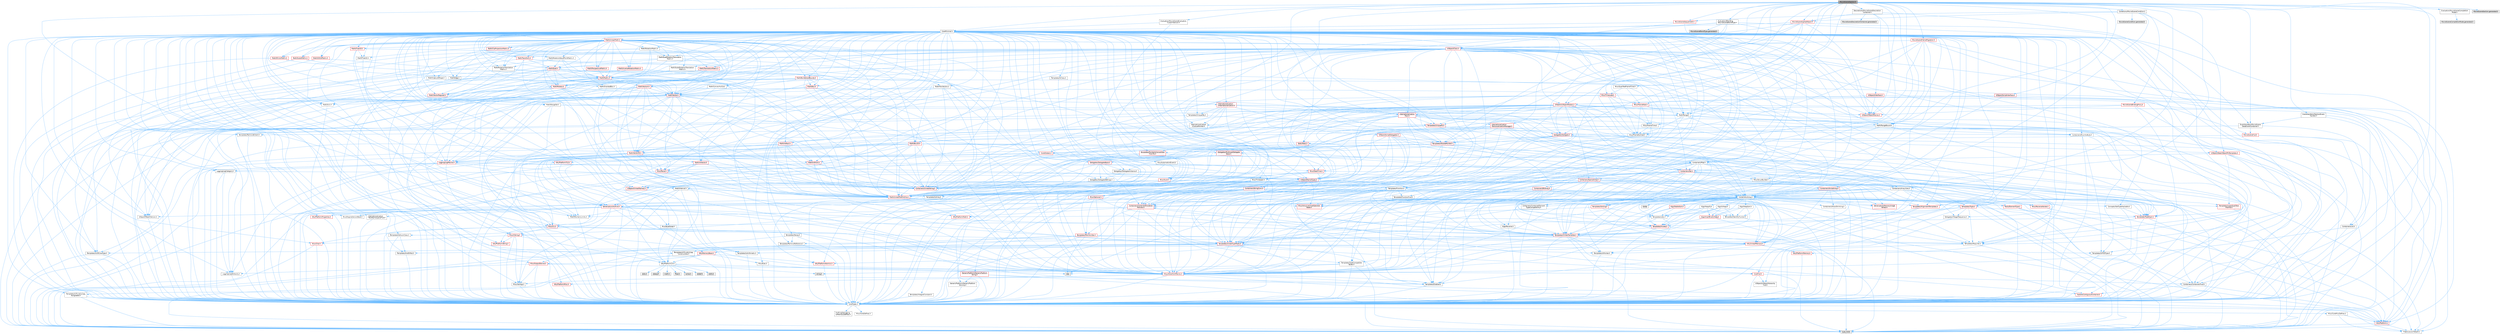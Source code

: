 digraph "MovieSceneSection.h"
{
 // INTERACTIVE_SVG=YES
 // LATEX_PDF_SIZE
  bgcolor="transparent";
  edge [fontname=Helvetica,fontsize=10,labelfontname=Helvetica,labelfontsize=10];
  node [fontname=Helvetica,fontsize=10,shape=box,height=0.2,width=0.4];
  Node1 [id="Node000001",label="MovieSceneSection.h",height=0.2,width=0.4,color="gray40", fillcolor="grey60", style="filled", fontcolor="black",tooltip=" "];
  Node1 -> Node2 [id="edge1_Node000001_Node000002",color="steelblue1",style="solid",tooltip=" "];
  Node2 [id="Node000002",label="Conditions/MovieSceneCondition.h",height=0.2,width=0.4,color="grey40", fillcolor="white", style="filled",URL="$d2/d61/MovieSceneCondition_8h.html",tooltip=" "];
  Node2 -> Node3 [id="edge2_Node000002_Node000003",color="steelblue1",style="solid",tooltip=" "];
  Node3 [id="Node000003",label="MovieSceneSequenceID.h",height=0.2,width=0.4,color="red", fillcolor="#FFF0F0", style="filled",URL="$de/d78/MovieSceneSequenceID_8h.html",tooltip=" "];
  Node3 -> Node4 [id="edge3_Node000003_Node000004",color="steelblue1",style="solid",tooltip=" "];
  Node4 [id="Node000004",label="CoreMinimal.h",height=0.2,width=0.4,color="grey40", fillcolor="white", style="filled",URL="$d7/d67/CoreMinimal_8h.html",tooltip=" "];
  Node4 -> Node5 [id="edge4_Node000004_Node000005",color="steelblue1",style="solid",tooltip=" "];
  Node5 [id="Node000005",label="CoreTypes.h",height=0.2,width=0.4,color="grey40", fillcolor="white", style="filled",URL="$dc/dec/CoreTypes_8h.html",tooltip=" "];
  Node5 -> Node6 [id="edge5_Node000005_Node000006",color="steelblue1",style="solid",tooltip=" "];
  Node6 [id="Node000006",label="HAL/Platform.h",height=0.2,width=0.4,color="red", fillcolor="#FFF0F0", style="filled",URL="$d9/dd0/Platform_8h.html",tooltip=" "];
  Node6 -> Node9 [id="edge6_Node000006_Node000009",color="steelblue1",style="solid",tooltip=" "];
  Node9 [id="Node000009",label="type_traits",height=0.2,width=0.4,color="grey60", fillcolor="#E0E0E0", style="filled",tooltip=" "];
  Node6 -> Node10 [id="edge7_Node000006_Node000010",color="steelblue1",style="solid",tooltip=" "];
  Node10 [id="Node000010",label="PreprocessorHelpers.h",height=0.2,width=0.4,color="grey40", fillcolor="white", style="filled",URL="$db/ddb/PreprocessorHelpers_8h.html",tooltip=" "];
  Node5 -> Node16 [id="edge8_Node000005_Node000016",color="steelblue1",style="solid",tooltip=" "];
  Node16 [id="Node000016",label="ProfilingDebugging\l/UMemoryDefines.h",height=0.2,width=0.4,color="grey40", fillcolor="white", style="filled",URL="$d2/da2/UMemoryDefines_8h.html",tooltip=" "];
  Node5 -> Node17 [id="edge9_Node000005_Node000017",color="steelblue1",style="solid",tooltip=" "];
  Node17 [id="Node000017",label="Misc/CoreMiscDefines.h",height=0.2,width=0.4,color="grey40", fillcolor="white", style="filled",URL="$da/d38/CoreMiscDefines_8h.html",tooltip=" "];
  Node17 -> Node6 [id="edge10_Node000017_Node000006",color="steelblue1",style="solid",tooltip=" "];
  Node17 -> Node10 [id="edge11_Node000017_Node000010",color="steelblue1",style="solid",tooltip=" "];
  Node5 -> Node18 [id="edge12_Node000005_Node000018",color="steelblue1",style="solid",tooltip=" "];
  Node18 [id="Node000018",label="Misc/CoreDefines.h",height=0.2,width=0.4,color="grey40", fillcolor="white", style="filled",URL="$d3/dd2/CoreDefines_8h.html",tooltip=" "];
  Node4 -> Node19 [id="edge13_Node000004_Node000019",color="steelblue1",style="solid",tooltip=" "];
  Node19 [id="Node000019",label="CoreFwd.h",height=0.2,width=0.4,color="red", fillcolor="#FFF0F0", style="filled",URL="$d1/d1e/CoreFwd_8h.html",tooltip=" "];
  Node19 -> Node5 [id="edge14_Node000019_Node000005",color="steelblue1",style="solid",tooltip=" "];
  Node19 -> Node20 [id="edge15_Node000019_Node000020",color="steelblue1",style="solid",tooltip=" "];
  Node20 [id="Node000020",label="Containers/ContainersFwd.h",height=0.2,width=0.4,color="grey40", fillcolor="white", style="filled",URL="$d4/d0a/ContainersFwd_8h.html",tooltip=" "];
  Node20 -> Node6 [id="edge16_Node000020_Node000006",color="steelblue1",style="solid",tooltip=" "];
  Node20 -> Node5 [id="edge17_Node000020_Node000005",color="steelblue1",style="solid",tooltip=" "];
  Node20 -> Node21 [id="edge18_Node000020_Node000021",color="steelblue1",style="solid",tooltip=" "];
  Node21 [id="Node000021",label="Traits/IsContiguousContainer.h",height=0.2,width=0.4,color="red", fillcolor="#FFF0F0", style="filled",URL="$d5/d3c/IsContiguousContainer_8h.html",tooltip=" "];
  Node21 -> Node5 [id="edge19_Node000021_Node000005",color="steelblue1",style="solid",tooltip=" "];
  Node19 -> Node25 [id="edge20_Node000019_Node000025",color="steelblue1",style="solid",tooltip=" "];
  Node25 [id="Node000025",label="UObject/UObjectHierarchy\lFwd.h",height=0.2,width=0.4,color="grey40", fillcolor="white", style="filled",URL="$d3/d13/UObjectHierarchyFwd_8h.html",tooltip=" "];
  Node4 -> Node25 [id="edge21_Node000004_Node000025",color="steelblue1",style="solid",tooltip=" "];
  Node4 -> Node20 [id="edge22_Node000004_Node000020",color="steelblue1",style="solid",tooltip=" "];
  Node4 -> Node26 [id="edge23_Node000004_Node000026",color="steelblue1",style="solid",tooltip=" "];
  Node26 [id="Node000026",label="Misc/VarArgs.h",height=0.2,width=0.4,color="grey40", fillcolor="white", style="filled",URL="$d5/d6f/VarArgs_8h.html",tooltip=" "];
  Node26 -> Node5 [id="edge24_Node000026_Node000005",color="steelblue1",style="solid",tooltip=" "];
  Node4 -> Node27 [id="edge25_Node000004_Node000027",color="steelblue1",style="solid",tooltip=" "];
  Node27 [id="Node000027",label="Logging/LogVerbosity.h",height=0.2,width=0.4,color="grey40", fillcolor="white", style="filled",URL="$d2/d8f/LogVerbosity_8h.html",tooltip=" "];
  Node27 -> Node5 [id="edge26_Node000027_Node000005",color="steelblue1",style="solid",tooltip=" "];
  Node4 -> Node28 [id="edge27_Node000004_Node000028",color="steelblue1",style="solid",tooltip=" "];
  Node28 [id="Node000028",label="Misc/OutputDevice.h",height=0.2,width=0.4,color="red", fillcolor="#FFF0F0", style="filled",URL="$d7/d32/OutputDevice_8h.html",tooltip=" "];
  Node28 -> Node19 [id="edge28_Node000028_Node000019",color="steelblue1",style="solid",tooltip=" "];
  Node28 -> Node5 [id="edge29_Node000028_Node000005",color="steelblue1",style="solid",tooltip=" "];
  Node28 -> Node27 [id="edge30_Node000028_Node000027",color="steelblue1",style="solid",tooltip=" "];
  Node28 -> Node26 [id="edge31_Node000028_Node000026",color="steelblue1",style="solid",tooltip=" "];
  Node4 -> Node34 [id="edge32_Node000004_Node000034",color="steelblue1",style="solid",tooltip=" "];
  Node34 [id="Node000034",label="HAL/PlatformCrt.h",height=0.2,width=0.4,color="grey40", fillcolor="white", style="filled",URL="$d8/d75/PlatformCrt_8h.html",tooltip=" "];
  Node34 -> Node35 [id="edge33_Node000034_Node000035",color="steelblue1",style="solid",tooltip=" "];
  Node35 [id="Node000035",label="new",height=0.2,width=0.4,color="grey60", fillcolor="#E0E0E0", style="filled",tooltip=" "];
  Node34 -> Node36 [id="edge34_Node000034_Node000036",color="steelblue1",style="solid",tooltip=" "];
  Node36 [id="Node000036",label="wchar.h",height=0.2,width=0.4,color="grey60", fillcolor="#E0E0E0", style="filled",tooltip=" "];
  Node34 -> Node37 [id="edge35_Node000034_Node000037",color="steelblue1",style="solid",tooltip=" "];
  Node37 [id="Node000037",label="stddef.h",height=0.2,width=0.4,color="grey60", fillcolor="#E0E0E0", style="filled",tooltip=" "];
  Node34 -> Node38 [id="edge36_Node000034_Node000038",color="steelblue1",style="solid",tooltip=" "];
  Node38 [id="Node000038",label="stdlib.h",height=0.2,width=0.4,color="grey60", fillcolor="#E0E0E0", style="filled",tooltip=" "];
  Node34 -> Node39 [id="edge37_Node000034_Node000039",color="steelblue1",style="solid",tooltip=" "];
  Node39 [id="Node000039",label="stdio.h",height=0.2,width=0.4,color="grey60", fillcolor="#E0E0E0", style="filled",tooltip=" "];
  Node34 -> Node40 [id="edge38_Node000034_Node000040",color="steelblue1",style="solid",tooltip=" "];
  Node40 [id="Node000040",label="stdarg.h",height=0.2,width=0.4,color="grey60", fillcolor="#E0E0E0", style="filled",tooltip=" "];
  Node34 -> Node41 [id="edge39_Node000034_Node000041",color="steelblue1",style="solid",tooltip=" "];
  Node41 [id="Node000041",label="math.h",height=0.2,width=0.4,color="grey60", fillcolor="#E0E0E0", style="filled",tooltip=" "];
  Node34 -> Node42 [id="edge40_Node000034_Node000042",color="steelblue1",style="solid",tooltip=" "];
  Node42 [id="Node000042",label="float.h",height=0.2,width=0.4,color="grey60", fillcolor="#E0E0E0", style="filled",tooltip=" "];
  Node34 -> Node43 [id="edge41_Node000034_Node000043",color="steelblue1",style="solid",tooltip=" "];
  Node43 [id="Node000043",label="string.h",height=0.2,width=0.4,color="grey60", fillcolor="#E0E0E0", style="filled",tooltip=" "];
  Node4 -> Node44 [id="edge42_Node000004_Node000044",color="steelblue1",style="solid",tooltip=" "];
  Node44 [id="Node000044",label="HAL/PlatformMisc.h",height=0.2,width=0.4,color="red", fillcolor="#FFF0F0", style="filled",URL="$d0/df5/PlatformMisc_8h.html",tooltip=" "];
  Node44 -> Node5 [id="edge43_Node000044_Node000005",color="steelblue1",style="solid",tooltip=" "];
  Node4 -> Node63 [id="edge44_Node000004_Node000063",color="steelblue1",style="solid",tooltip=" "];
  Node63 [id="Node000063",label="Misc/AssertionMacros.h",height=0.2,width=0.4,color="red", fillcolor="#FFF0F0", style="filled",URL="$d0/dfa/AssertionMacros_8h.html",tooltip=" "];
  Node63 -> Node5 [id="edge45_Node000063_Node000005",color="steelblue1",style="solid",tooltip=" "];
  Node63 -> Node6 [id="edge46_Node000063_Node000006",color="steelblue1",style="solid",tooltip=" "];
  Node63 -> Node44 [id="edge47_Node000063_Node000044",color="steelblue1",style="solid",tooltip=" "];
  Node63 -> Node10 [id="edge48_Node000063_Node000010",color="steelblue1",style="solid",tooltip=" "];
  Node63 -> Node64 [id="edge49_Node000063_Node000064",color="steelblue1",style="solid",tooltip=" "];
  Node64 [id="Node000064",label="Templates/EnableIf.h",height=0.2,width=0.4,color="grey40", fillcolor="white", style="filled",URL="$d7/d60/EnableIf_8h.html",tooltip=" "];
  Node64 -> Node5 [id="edge50_Node000064_Node000005",color="steelblue1",style="solid",tooltip=" "];
  Node63 -> Node26 [id="edge51_Node000063_Node000026",color="steelblue1",style="solid",tooltip=" "];
  Node4 -> Node72 [id="edge52_Node000004_Node000072",color="steelblue1",style="solid",tooltip=" "];
  Node72 [id="Node000072",label="Templates/IsPointer.h",height=0.2,width=0.4,color="grey40", fillcolor="white", style="filled",URL="$d7/d05/IsPointer_8h.html",tooltip=" "];
  Node72 -> Node5 [id="edge53_Node000072_Node000005",color="steelblue1",style="solid",tooltip=" "];
  Node4 -> Node73 [id="edge54_Node000004_Node000073",color="steelblue1",style="solid",tooltip=" "];
  Node73 [id="Node000073",label="HAL/PlatformMemory.h",height=0.2,width=0.4,color="red", fillcolor="#FFF0F0", style="filled",URL="$de/d68/PlatformMemory_8h.html",tooltip=" "];
  Node73 -> Node5 [id="edge55_Node000073_Node000005",color="steelblue1",style="solid",tooltip=" "];
  Node4 -> Node56 [id="edge56_Node000004_Node000056",color="steelblue1",style="solid",tooltip=" "];
  Node56 [id="Node000056",label="HAL/PlatformAtomics.h",height=0.2,width=0.4,color="red", fillcolor="#FFF0F0", style="filled",URL="$d3/d36/PlatformAtomics_8h.html",tooltip=" "];
  Node56 -> Node5 [id="edge57_Node000056_Node000005",color="steelblue1",style="solid",tooltip=" "];
  Node4 -> Node78 [id="edge58_Node000004_Node000078",color="steelblue1",style="solid",tooltip=" "];
  Node78 [id="Node000078",label="Misc/Exec.h",height=0.2,width=0.4,color="grey40", fillcolor="white", style="filled",URL="$de/ddb/Exec_8h.html",tooltip=" "];
  Node78 -> Node5 [id="edge59_Node000078_Node000005",color="steelblue1",style="solid",tooltip=" "];
  Node78 -> Node63 [id="edge60_Node000078_Node000063",color="steelblue1",style="solid",tooltip=" "];
  Node4 -> Node79 [id="edge61_Node000004_Node000079",color="steelblue1",style="solid",tooltip=" "];
  Node79 [id="Node000079",label="HAL/MemoryBase.h",height=0.2,width=0.4,color="red", fillcolor="#FFF0F0", style="filled",URL="$d6/d9f/MemoryBase_8h.html",tooltip=" "];
  Node79 -> Node5 [id="edge62_Node000079_Node000005",color="steelblue1",style="solid",tooltip=" "];
  Node79 -> Node56 [id="edge63_Node000079_Node000056",color="steelblue1",style="solid",tooltip=" "];
  Node79 -> Node34 [id="edge64_Node000079_Node000034",color="steelblue1",style="solid",tooltip=" "];
  Node79 -> Node78 [id="edge65_Node000079_Node000078",color="steelblue1",style="solid",tooltip=" "];
  Node79 -> Node28 [id="edge66_Node000079_Node000028",color="steelblue1",style="solid",tooltip=" "];
  Node4 -> Node89 [id="edge67_Node000004_Node000089",color="steelblue1",style="solid",tooltip=" "];
  Node89 [id="Node000089",label="HAL/UnrealMemory.h",height=0.2,width=0.4,color="red", fillcolor="#FFF0F0", style="filled",URL="$d9/d96/UnrealMemory_8h.html",tooltip=" "];
  Node89 -> Node5 [id="edge68_Node000089_Node000005",color="steelblue1",style="solid",tooltip=" "];
  Node89 -> Node79 [id="edge69_Node000089_Node000079",color="steelblue1",style="solid",tooltip=" "];
  Node89 -> Node73 [id="edge70_Node000089_Node000073",color="steelblue1",style="solid",tooltip=" "];
  Node89 -> Node72 [id="edge71_Node000089_Node000072",color="steelblue1",style="solid",tooltip=" "];
  Node4 -> Node91 [id="edge72_Node000004_Node000091",color="steelblue1",style="solid",tooltip=" "];
  Node91 [id="Node000091",label="Templates/IsArithmetic.h",height=0.2,width=0.4,color="grey40", fillcolor="white", style="filled",URL="$d2/d5d/IsArithmetic_8h.html",tooltip=" "];
  Node91 -> Node5 [id="edge73_Node000091_Node000005",color="steelblue1",style="solid",tooltip=" "];
  Node4 -> Node85 [id="edge74_Node000004_Node000085",color="steelblue1",style="solid",tooltip=" "];
  Node85 [id="Node000085",label="Templates/AndOrNot.h",height=0.2,width=0.4,color="grey40", fillcolor="white", style="filled",URL="$db/d0a/AndOrNot_8h.html",tooltip=" "];
  Node85 -> Node5 [id="edge75_Node000085_Node000005",color="steelblue1",style="solid",tooltip=" "];
  Node4 -> Node92 [id="edge76_Node000004_Node000092",color="steelblue1",style="solid",tooltip=" "];
  Node92 [id="Node000092",label="Templates/IsPODType.h",height=0.2,width=0.4,color="grey40", fillcolor="white", style="filled",URL="$d7/db1/IsPODType_8h.html",tooltip=" "];
  Node92 -> Node5 [id="edge77_Node000092_Node000005",color="steelblue1",style="solid",tooltip=" "];
  Node4 -> Node93 [id="edge78_Node000004_Node000093",color="steelblue1",style="solid",tooltip=" "];
  Node93 [id="Node000093",label="Templates/IsUECoreType.h",height=0.2,width=0.4,color="grey40", fillcolor="white", style="filled",URL="$d1/db8/IsUECoreType_8h.html",tooltip=" "];
  Node93 -> Node5 [id="edge79_Node000093_Node000005",color="steelblue1",style="solid",tooltip=" "];
  Node93 -> Node9 [id="edge80_Node000093_Node000009",color="steelblue1",style="solid",tooltip=" "];
  Node4 -> Node86 [id="edge81_Node000004_Node000086",color="steelblue1",style="solid",tooltip=" "];
  Node86 [id="Node000086",label="Templates/IsTriviallyCopy\lConstructible.h",height=0.2,width=0.4,color="grey40", fillcolor="white", style="filled",URL="$d3/d78/IsTriviallyCopyConstructible_8h.html",tooltip=" "];
  Node86 -> Node5 [id="edge82_Node000086_Node000005",color="steelblue1",style="solid",tooltip=" "];
  Node86 -> Node9 [id="edge83_Node000086_Node000009",color="steelblue1",style="solid",tooltip=" "];
  Node4 -> Node94 [id="edge84_Node000004_Node000094",color="steelblue1",style="solid",tooltip=" "];
  Node94 [id="Node000094",label="Templates/UnrealTypeTraits.h",height=0.2,width=0.4,color="red", fillcolor="#FFF0F0", style="filled",URL="$d2/d2d/UnrealTypeTraits_8h.html",tooltip=" "];
  Node94 -> Node5 [id="edge85_Node000094_Node000005",color="steelblue1",style="solid",tooltip=" "];
  Node94 -> Node72 [id="edge86_Node000094_Node000072",color="steelblue1",style="solid",tooltip=" "];
  Node94 -> Node63 [id="edge87_Node000094_Node000063",color="steelblue1",style="solid",tooltip=" "];
  Node94 -> Node85 [id="edge88_Node000094_Node000085",color="steelblue1",style="solid",tooltip=" "];
  Node94 -> Node64 [id="edge89_Node000094_Node000064",color="steelblue1",style="solid",tooltip=" "];
  Node94 -> Node91 [id="edge90_Node000094_Node000091",color="steelblue1",style="solid",tooltip=" "];
  Node94 -> Node92 [id="edge91_Node000094_Node000092",color="steelblue1",style="solid",tooltip=" "];
  Node94 -> Node93 [id="edge92_Node000094_Node000093",color="steelblue1",style="solid",tooltip=" "];
  Node94 -> Node86 [id="edge93_Node000094_Node000086",color="steelblue1",style="solid",tooltip=" "];
  Node4 -> Node64 [id="edge94_Node000004_Node000064",color="steelblue1",style="solid",tooltip=" "];
  Node4 -> Node96 [id="edge95_Node000004_Node000096",color="steelblue1",style="solid",tooltip=" "];
  Node96 [id="Node000096",label="Templates/RemoveReference.h",height=0.2,width=0.4,color="grey40", fillcolor="white", style="filled",URL="$da/dbe/RemoveReference_8h.html",tooltip=" "];
  Node96 -> Node5 [id="edge96_Node000096_Node000005",color="steelblue1",style="solid",tooltip=" "];
  Node4 -> Node97 [id="edge97_Node000004_Node000097",color="steelblue1",style="solid",tooltip=" "];
  Node97 [id="Node000097",label="Templates/IntegralConstant.h",height=0.2,width=0.4,color="grey40", fillcolor="white", style="filled",URL="$db/d1b/IntegralConstant_8h.html",tooltip=" "];
  Node97 -> Node5 [id="edge98_Node000097_Node000005",color="steelblue1",style="solid",tooltip=" "];
  Node4 -> Node98 [id="edge99_Node000004_Node000098",color="steelblue1",style="solid",tooltip=" "];
  Node98 [id="Node000098",label="Templates/IsClass.h",height=0.2,width=0.4,color="grey40", fillcolor="white", style="filled",URL="$db/dcb/IsClass_8h.html",tooltip=" "];
  Node98 -> Node5 [id="edge100_Node000098_Node000005",color="steelblue1",style="solid",tooltip=" "];
  Node4 -> Node99 [id="edge101_Node000004_Node000099",color="steelblue1",style="solid",tooltip=" "];
  Node99 [id="Node000099",label="Templates/TypeCompatible\lBytes.h",height=0.2,width=0.4,color="grey40", fillcolor="white", style="filled",URL="$df/d0a/TypeCompatibleBytes_8h.html",tooltip=" "];
  Node99 -> Node5 [id="edge102_Node000099_Node000005",color="steelblue1",style="solid",tooltip=" "];
  Node99 -> Node43 [id="edge103_Node000099_Node000043",color="steelblue1",style="solid",tooltip=" "];
  Node99 -> Node35 [id="edge104_Node000099_Node000035",color="steelblue1",style="solid",tooltip=" "];
  Node99 -> Node9 [id="edge105_Node000099_Node000009",color="steelblue1",style="solid",tooltip=" "];
  Node4 -> Node21 [id="edge106_Node000004_Node000021",color="steelblue1",style="solid",tooltip=" "];
  Node4 -> Node100 [id="edge107_Node000004_Node000100",color="steelblue1",style="solid",tooltip=" "];
  Node100 [id="Node000100",label="Templates/UnrealTemplate.h",height=0.2,width=0.4,color="red", fillcolor="#FFF0F0", style="filled",URL="$d4/d24/UnrealTemplate_8h.html",tooltip=" "];
  Node100 -> Node5 [id="edge108_Node000100_Node000005",color="steelblue1",style="solid",tooltip=" "];
  Node100 -> Node72 [id="edge109_Node000100_Node000072",color="steelblue1",style="solid",tooltip=" "];
  Node100 -> Node89 [id="edge110_Node000100_Node000089",color="steelblue1",style="solid",tooltip=" "];
  Node100 -> Node94 [id="edge111_Node000100_Node000094",color="steelblue1",style="solid",tooltip=" "];
  Node100 -> Node96 [id="edge112_Node000100_Node000096",color="steelblue1",style="solid",tooltip=" "];
  Node100 -> Node66 [id="edge113_Node000100_Node000066",color="steelblue1",style="solid",tooltip=" "];
  Node66 [id="Node000066",label="Templates/Requires.h",height=0.2,width=0.4,color="grey40", fillcolor="white", style="filled",URL="$dc/d96/Requires_8h.html",tooltip=" "];
  Node66 -> Node64 [id="edge114_Node000066_Node000064",color="steelblue1",style="solid",tooltip=" "];
  Node66 -> Node9 [id="edge115_Node000066_Node000009",color="steelblue1",style="solid",tooltip=" "];
  Node100 -> Node99 [id="edge116_Node000100_Node000099",color="steelblue1",style="solid",tooltip=" "];
  Node100 -> Node21 [id="edge117_Node000100_Node000021",color="steelblue1",style="solid",tooltip=" "];
  Node100 -> Node9 [id="edge118_Node000100_Node000009",color="steelblue1",style="solid",tooltip=" "];
  Node4 -> Node49 [id="edge119_Node000004_Node000049",color="steelblue1",style="solid",tooltip=" "];
  Node49 [id="Node000049",label="Math/NumericLimits.h",height=0.2,width=0.4,color="grey40", fillcolor="white", style="filled",URL="$df/d1b/NumericLimits_8h.html",tooltip=" "];
  Node49 -> Node5 [id="edge120_Node000049_Node000005",color="steelblue1",style="solid",tooltip=" "];
  Node4 -> Node104 [id="edge121_Node000004_Node000104",color="steelblue1",style="solid",tooltip=" "];
  Node104 [id="Node000104",label="HAL/PlatformMath.h",height=0.2,width=0.4,color="red", fillcolor="#FFF0F0", style="filled",URL="$dc/d53/PlatformMath_8h.html",tooltip=" "];
  Node104 -> Node5 [id="edge122_Node000104_Node000005",color="steelblue1",style="solid",tooltip=" "];
  Node4 -> Node87 [id="edge123_Node000004_Node000087",color="steelblue1",style="solid",tooltip=" "];
  Node87 [id="Node000087",label="Templates/IsTriviallyCopy\lAssignable.h",height=0.2,width=0.4,color="grey40", fillcolor="white", style="filled",URL="$d2/df2/IsTriviallyCopyAssignable_8h.html",tooltip=" "];
  Node87 -> Node5 [id="edge124_Node000087_Node000005",color="steelblue1",style="solid",tooltip=" "];
  Node87 -> Node9 [id="edge125_Node000087_Node000009",color="steelblue1",style="solid",tooltip=" "];
  Node4 -> Node112 [id="edge126_Node000004_Node000112",color="steelblue1",style="solid",tooltip=" "];
  Node112 [id="Node000112",label="Templates/MemoryOps.h",height=0.2,width=0.4,color="red", fillcolor="#FFF0F0", style="filled",URL="$db/dea/MemoryOps_8h.html",tooltip=" "];
  Node112 -> Node5 [id="edge127_Node000112_Node000005",color="steelblue1",style="solid",tooltip=" "];
  Node112 -> Node89 [id="edge128_Node000112_Node000089",color="steelblue1",style="solid",tooltip=" "];
  Node112 -> Node87 [id="edge129_Node000112_Node000087",color="steelblue1",style="solid",tooltip=" "];
  Node112 -> Node86 [id="edge130_Node000112_Node000086",color="steelblue1",style="solid",tooltip=" "];
  Node112 -> Node66 [id="edge131_Node000112_Node000066",color="steelblue1",style="solid",tooltip=" "];
  Node112 -> Node94 [id="edge132_Node000112_Node000094",color="steelblue1",style="solid",tooltip=" "];
  Node112 -> Node35 [id="edge133_Node000112_Node000035",color="steelblue1",style="solid",tooltip=" "];
  Node112 -> Node9 [id="edge134_Node000112_Node000009",color="steelblue1",style="solid",tooltip=" "];
  Node4 -> Node113 [id="edge135_Node000004_Node000113",color="steelblue1",style="solid",tooltip=" "];
  Node113 [id="Node000113",label="Containers/ContainerAllocation\lPolicies.h",height=0.2,width=0.4,color="red", fillcolor="#FFF0F0", style="filled",URL="$d7/dff/ContainerAllocationPolicies_8h.html",tooltip=" "];
  Node113 -> Node5 [id="edge136_Node000113_Node000005",color="steelblue1",style="solid",tooltip=" "];
  Node113 -> Node113 [id="edge137_Node000113_Node000113",color="steelblue1",style="solid",tooltip=" "];
  Node113 -> Node104 [id="edge138_Node000113_Node000104",color="steelblue1",style="solid",tooltip=" "];
  Node113 -> Node89 [id="edge139_Node000113_Node000089",color="steelblue1",style="solid",tooltip=" "];
  Node113 -> Node49 [id="edge140_Node000113_Node000049",color="steelblue1",style="solid",tooltip=" "];
  Node113 -> Node63 [id="edge141_Node000113_Node000063",color="steelblue1",style="solid",tooltip=" "];
  Node113 -> Node112 [id="edge142_Node000113_Node000112",color="steelblue1",style="solid",tooltip=" "];
  Node113 -> Node99 [id="edge143_Node000113_Node000099",color="steelblue1",style="solid",tooltip=" "];
  Node113 -> Node9 [id="edge144_Node000113_Node000009",color="steelblue1",style="solid",tooltip=" "];
  Node4 -> Node116 [id="edge145_Node000004_Node000116",color="steelblue1",style="solid",tooltip=" "];
  Node116 [id="Node000116",label="Templates/IsEnumClass.h",height=0.2,width=0.4,color="grey40", fillcolor="white", style="filled",URL="$d7/d15/IsEnumClass_8h.html",tooltip=" "];
  Node116 -> Node5 [id="edge146_Node000116_Node000005",color="steelblue1",style="solid",tooltip=" "];
  Node116 -> Node85 [id="edge147_Node000116_Node000085",color="steelblue1",style="solid",tooltip=" "];
  Node4 -> Node117 [id="edge148_Node000004_Node000117",color="steelblue1",style="solid",tooltip=" "];
  Node117 [id="Node000117",label="HAL/PlatformProperties.h",height=0.2,width=0.4,color="red", fillcolor="#FFF0F0", style="filled",URL="$d9/db0/PlatformProperties_8h.html",tooltip=" "];
  Node117 -> Node5 [id="edge149_Node000117_Node000005",color="steelblue1",style="solid",tooltip=" "];
  Node4 -> Node120 [id="edge150_Node000004_Node000120",color="steelblue1",style="solid",tooltip=" "];
  Node120 [id="Node000120",label="Misc/EngineVersionBase.h",height=0.2,width=0.4,color="grey40", fillcolor="white", style="filled",URL="$d5/d2b/EngineVersionBase_8h.html",tooltip=" "];
  Node120 -> Node5 [id="edge151_Node000120_Node000005",color="steelblue1",style="solid",tooltip=" "];
  Node4 -> Node121 [id="edge152_Node000004_Node000121",color="steelblue1",style="solid",tooltip=" "];
  Node121 [id="Node000121",label="Internationalization\l/TextNamespaceFwd.h",height=0.2,width=0.4,color="grey40", fillcolor="white", style="filled",URL="$d8/d97/TextNamespaceFwd_8h.html",tooltip=" "];
  Node121 -> Node5 [id="edge153_Node000121_Node000005",color="steelblue1",style="solid",tooltip=" "];
  Node4 -> Node122 [id="edge154_Node000004_Node000122",color="steelblue1",style="solid",tooltip=" "];
  Node122 [id="Node000122",label="Serialization/Archive.h",height=0.2,width=0.4,color="red", fillcolor="#FFF0F0", style="filled",URL="$d7/d3b/Archive_8h.html",tooltip=" "];
  Node122 -> Node19 [id="edge155_Node000122_Node000019",color="steelblue1",style="solid",tooltip=" "];
  Node122 -> Node5 [id="edge156_Node000122_Node000005",color="steelblue1",style="solid",tooltip=" "];
  Node122 -> Node117 [id="edge157_Node000122_Node000117",color="steelblue1",style="solid",tooltip=" "];
  Node122 -> Node121 [id="edge158_Node000122_Node000121",color="steelblue1",style="solid",tooltip=" "];
  Node122 -> Node63 [id="edge159_Node000122_Node000063",color="steelblue1",style="solid",tooltip=" "];
  Node122 -> Node120 [id="edge160_Node000122_Node000120",color="steelblue1",style="solid",tooltip=" "];
  Node122 -> Node26 [id="edge161_Node000122_Node000026",color="steelblue1",style="solid",tooltip=" "];
  Node122 -> Node64 [id="edge162_Node000122_Node000064",color="steelblue1",style="solid",tooltip=" "];
  Node122 -> Node116 [id="edge163_Node000122_Node000116",color="steelblue1",style="solid",tooltip=" "];
  Node122 -> Node100 [id="edge164_Node000122_Node000100",color="steelblue1",style="solid",tooltip=" "];
  Node122 -> Node125 [id="edge165_Node000122_Node000125",color="steelblue1",style="solid",tooltip=" "];
  Node125 [id="Node000125",label="UObject/ObjectVersion.h",height=0.2,width=0.4,color="grey40", fillcolor="white", style="filled",URL="$da/d63/ObjectVersion_8h.html",tooltip=" "];
  Node125 -> Node5 [id="edge166_Node000125_Node000005",color="steelblue1",style="solid",tooltip=" "];
  Node4 -> Node126 [id="edge167_Node000004_Node000126",color="steelblue1",style="solid",tooltip=" "];
  Node126 [id="Node000126",label="Templates/Less.h",height=0.2,width=0.4,color="grey40", fillcolor="white", style="filled",URL="$de/dc8/Less_8h.html",tooltip=" "];
  Node126 -> Node5 [id="edge168_Node000126_Node000005",color="steelblue1",style="solid",tooltip=" "];
  Node126 -> Node100 [id="edge169_Node000126_Node000100",color="steelblue1",style="solid",tooltip=" "];
  Node4 -> Node127 [id="edge170_Node000004_Node000127",color="steelblue1",style="solid",tooltip=" "];
  Node127 [id="Node000127",label="Templates/Sorting.h",height=0.2,width=0.4,color="red", fillcolor="#FFF0F0", style="filled",URL="$d3/d9e/Sorting_8h.html",tooltip=" "];
  Node127 -> Node5 [id="edge171_Node000127_Node000005",color="steelblue1",style="solid",tooltip=" "];
  Node127 -> Node104 [id="edge172_Node000127_Node000104",color="steelblue1",style="solid",tooltip=" "];
  Node127 -> Node126 [id="edge173_Node000127_Node000126",color="steelblue1",style="solid",tooltip=" "];
  Node4 -> Node138 [id="edge174_Node000004_Node000138",color="steelblue1",style="solid",tooltip=" "];
  Node138 [id="Node000138",label="Misc/Char.h",height=0.2,width=0.4,color="red", fillcolor="#FFF0F0", style="filled",URL="$d0/d58/Char_8h.html",tooltip=" "];
  Node138 -> Node5 [id="edge175_Node000138_Node000005",color="steelblue1",style="solid",tooltip=" "];
  Node138 -> Node9 [id="edge176_Node000138_Node000009",color="steelblue1",style="solid",tooltip=" "];
  Node4 -> Node141 [id="edge177_Node000004_Node000141",color="steelblue1",style="solid",tooltip=" "];
  Node141 [id="Node000141",label="GenericPlatform/GenericPlatform\lStricmp.h",height=0.2,width=0.4,color="grey40", fillcolor="white", style="filled",URL="$d2/d86/GenericPlatformStricmp_8h.html",tooltip=" "];
  Node141 -> Node5 [id="edge178_Node000141_Node000005",color="steelblue1",style="solid",tooltip=" "];
  Node4 -> Node142 [id="edge179_Node000004_Node000142",color="steelblue1",style="solid",tooltip=" "];
  Node142 [id="Node000142",label="GenericPlatform/GenericPlatform\lString.h",height=0.2,width=0.4,color="red", fillcolor="#FFF0F0", style="filled",URL="$dd/d20/GenericPlatformString_8h.html",tooltip=" "];
  Node142 -> Node5 [id="edge180_Node000142_Node000005",color="steelblue1",style="solid",tooltip=" "];
  Node142 -> Node141 [id="edge181_Node000142_Node000141",color="steelblue1",style="solid",tooltip=" "];
  Node142 -> Node64 [id="edge182_Node000142_Node000064",color="steelblue1",style="solid",tooltip=" "];
  Node142 -> Node9 [id="edge183_Node000142_Node000009",color="steelblue1",style="solid",tooltip=" "];
  Node4 -> Node75 [id="edge184_Node000004_Node000075",color="steelblue1",style="solid",tooltip=" "];
  Node75 [id="Node000075",label="HAL/PlatformString.h",height=0.2,width=0.4,color="red", fillcolor="#FFF0F0", style="filled",URL="$db/db5/PlatformString_8h.html",tooltip=" "];
  Node75 -> Node5 [id="edge185_Node000075_Node000005",color="steelblue1",style="solid",tooltip=" "];
  Node4 -> Node145 [id="edge186_Node000004_Node000145",color="steelblue1",style="solid",tooltip=" "];
  Node145 [id="Node000145",label="Misc/CString.h",height=0.2,width=0.4,color="red", fillcolor="#FFF0F0", style="filled",URL="$d2/d49/CString_8h.html",tooltip=" "];
  Node145 -> Node5 [id="edge187_Node000145_Node000005",color="steelblue1",style="solid",tooltip=" "];
  Node145 -> Node34 [id="edge188_Node000145_Node000034",color="steelblue1",style="solid",tooltip=" "];
  Node145 -> Node75 [id="edge189_Node000145_Node000075",color="steelblue1",style="solid",tooltip=" "];
  Node145 -> Node63 [id="edge190_Node000145_Node000063",color="steelblue1",style="solid",tooltip=" "];
  Node145 -> Node138 [id="edge191_Node000145_Node000138",color="steelblue1",style="solid",tooltip=" "];
  Node145 -> Node26 [id="edge192_Node000145_Node000026",color="steelblue1",style="solid",tooltip=" "];
  Node4 -> Node146 [id="edge193_Node000004_Node000146",color="steelblue1",style="solid",tooltip=" "];
  Node146 [id="Node000146",label="Misc/Crc.h",height=0.2,width=0.4,color="red", fillcolor="#FFF0F0", style="filled",URL="$d4/dd2/Crc_8h.html",tooltip=" "];
  Node146 -> Node5 [id="edge194_Node000146_Node000005",color="steelblue1",style="solid",tooltip=" "];
  Node146 -> Node75 [id="edge195_Node000146_Node000075",color="steelblue1",style="solid",tooltip=" "];
  Node146 -> Node63 [id="edge196_Node000146_Node000063",color="steelblue1",style="solid",tooltip=" "];
  Node146 -> Node145 [id="edge197_Node000146_Node000145",color="steelblue1",style="solid",tooltip=" "];
  Node146 -> Node138 [id="edge198_Node000146_Node000138",color="steelblue1",style="solid",tooltip=" "];
  Node146 -> Node94 [id="edge199_Node000146_Node000094",color="steelblue1",style="solid",tooltip=" "];
  Node4 -> Node137 [id="edge200_Node000004_Node000137",color="steelblue1",style="solid",tooltip=" "];
  Node137 [id="Node000137",label="Math/UnrealMathUtility.h",height=0.2,width=0.4,color="red", fillcolor="#FFF0F0", style="filled",URL="$db/db8/UnrealMathUtility_8h.html",tooltip=" "];
  Node137 -> Node5 [id="edge201_Node000137_Node000005",color="steelblue1",style="solid",tooltip=" "];
  Node137 -> Node63 [id="edge202_Node000137_Node000063",color="steelblue1",style="solid",tooltip=" "];
  Node137 -> Node104 [id="edge203_Node000137_Node000104",color="steelblue1",style="solid",tooltip=" "];
  Node137 -> Node66 [id="edge204_Node000137_Node000066",color="steelblue1",style="solid",tooltip=" "];
  Node4 -> Node147 [id="edge205_Node000004_Node000147",color="steelblue1",style="solid",tooltip=" "];
  Node147 [id="Node000147",label="Containers/UnrealString.h",height=0.2,width=0.4,color="red", fillcolor="#FFF0F0", style="filled",URL="$d5/dba/UnrealString_8h.html",tooltip=" "];
  Node4 -> Node151 [id="edge206_Node000004_Node000151",color="steelblue1",style="solid",tooltip=" "];
  Node151 [id="Node000151",label="Containers/Array.h",height=0.2,width=0.4,color="grey40", fillcolor="white", style="filled",URL="$df/dd0/Array_8h.html",tooltip=" "];
  Node151 -> Node5 [id="edge207_Node000151_Node000005",color="steelblue1",style="solid",tooltip=" "];
  Node151 -> Node63 [id="edge208_Node000151_Node000063",color="steelblue1",style="solid",tooltip=" "];
  Node151 -> Node152 [id="edge209_Node000151_Node000152",color="steelblue1",style="solid",tooltip=" "];
  Node152 [id="Node000152",label="Misc/IntrusiveUnsetOptional\lState.h",height=0.2,width=0.4,color="red", fillcolor="#FFF0F0", style="filled",URL="$d2/d0a/IntrusiveUnsetOptionalState_8h.html",tooltip=" "];
  Node151 -> Node154 [id="edge210_Node000151_Node000154",color="steelblue1",style="solid",tooltip=" "];
  Node154 [id="Node000154",label="Misc/ReverseIterate.h",height=0.2,width=0.4,color="red", fillcolor="#FFF0F0", style="filled",URL="$db/de3/ReverseIterate_8h.html",tooltip=" "];
  Node154 -> Node6 [id="edge211_Node000154_Node000006",color="steelblue1",style="solid",tooltip=" "];
  Node151 -> Node89 [id="edge212_Node000151_Node000089",color="steelblue1",style="solid",tooltip=" "];
  Node151 -> Node94 [id="edge213_Node000151_Node000094",color="steelblue1",style="solid",tooltip=" "];
  Node151 -> Node100 [id="edge214_Node000151_Node000100",color="steelblue1",style="solid",tooltip=" "];
  Node151 -> Node156 [id="edge215_Node000151_Node000156",color="steelblue1",style="solid",tooltip=" "];
  Node156 [id="Node000156",label="Containers/AllowShrinking.h",height=0.2,width=0.4,color="grey40", fillcolor="white", style="filled",URL="$d7/d1a/AllowShrinking_8h.html",tooltip=" "];
  Node156 -> Node5 [id="edge216_Node000156_Node000005",color="steelblue1",style="solid",tooltip=" "];
  Node151 -> Node113 [id="edge217_Node000151_Node000113",color="steelblue1",style="solid",tooltip=" "];
  Node151 -> Node157 [id="edge218_Node000151_Node000157",color="steelblue1",style="solid",tooltip=" "];
  Node157 [id="Node000157",label="Containers/ContainerElement\lTypeCompatibility.h",height=0.2,width=0.4,color="grey40", fillcolor="white", style="filled",URL="$df/ddf/ContainerElementTypeCompatibility_8h.html",tooltip=" "];
  Node157 -> Node5 [id="edge219_Node000157_Node000005",color="steelblue1",style="solid",tooltip=" "];
  Node157 -> Node94 [id="edge220_Node000157_Node000094",color="steelblue1",style="solid",tooltip=" "];
  Node151 -> Node122 [id="edge221_Node000151_Node000122",color="steelblue1",style="solid",tooltip=" "];
  Node151 -> Node158 [id="edge222_Node000151_Node000158",color="steelblue1",style="solid",tooltip=" "];
  Node158 [id="Node000158",label="Serialization/MemoryImage\lWriter.h",height=0.2,width=0.4,color="red", fillcolor="#FFF0F0", style="filled",URL="$d0/d08/MemoryImageWriter_8h.html",tooltip=" "];
  Node158 -> Node5 [id="edge223_Node000158_Node000005",color="steelblue1",style="solid",tooltip=" "];
  Node151 -> Node167 [id="edge224_Node000151_Node000167",color="steelblue1",style="solid",tooltip=" "];
  Node167 [id="Node000167",label="Algo/Heapify.h",height=0.2,width=0.4,color="grey40", fillcolor="white", style="filled",URL="$d0/d2a/Heapify_8h.html",tooltip=" "];
  Node167 -> Node134 [id="edge225_Node000167_Node000134",color="steelblue1",style="solid",tooltip=" "];
  Node134 [id="Node000134",label="Algo/Impl/BinaryHeap.h",height=0.2,width=0.4,color="red", fillcolor="#FFF0F0", style="filled",URL="$d7/da3/Algo_2Impl_2BinaryHeap_8h.html",tooltip=" "];
  Node134 -> Node130 [id="edge226_Node000134_Node000130",color="steelblue1",style="solid",tooltip=" "];
  Node130 [id="Node000130",label="Templates/Invoke.h",height=0.2,width=0.4,color="red", fillcolor="#FFF0F0", style="filled",URL="$d7/deb/Invoke_8h.html",tooltip=" "];
  Node130 -> Node5 [id="edge227_Node000130_Node000005",color="steelblue1",style="solid",tooltip=" "];
  Node130 -> Node100 [id="edge228_Node000130_Node000100",color="steelblue1",style="solid",tooltip=" "];
  Node130 -> Node9 [id="edge229_Node000130_Node000009",color="steelblue1",style="solid",tooltip=" "];
  Node134 -> Node9 [id="edge230_Node000134_Node000009",color="steelblue1",style="solid",tooltip=" "];
  Node167 -> Node129 [id="edge231_Node000167_Node000129",color="steelblue1",style="solid",tooltip=" "];
  Node129 [id="Node000129",label="Templates/IdentityFunctor.h",height=0.2,width=0.4,color="grey40", fillcolor="white", style="filled",URL="$d7/d2e/IdentityFunctor_8h.html",tooltip=" "];
  Node129 -> Node6 [id="edge232_Node000129_Node000006",color="steelblue1",style="solid",tooltip=" "];
  Node167 -> Node130 [id="edge233_Node000167_Node000130",color="steelblue1",style="solid",tooltip=" "];
  Node167 -> Node126 [id="edge234_Node000167_Node000126",color="steelblue1",style="solid",tooltip=" "];
  Node167 -> Node100 [id="edge235_Node000167_Node000100",color="steelblue1",style="solid",tooltip=" "];
  Node151 -> Node168 [id="edge236_Node000151_Node000168",color="steelblue1",style="solid",tooltip=" "];
  Node168 [id="Node000168",label="Algo/HeapSort.h",height=0.2,width=0.4,color="grey40", fillcolor="white", style="filled",URL="$d3/d92/HeapSort_8h.html",tooltip=" "];
  Node168 -> Node134 [id="edge237_Node000168_Node000134",color="steelblue1",style="solid",tooltip=" "];
  Node168 -> Node129 [id="edge238_Node000168_Node000129",color="steelblue1",style="solid",tooltip=" "];
  Node168 -> Node126 [id="edge239_Node000168_Node000126",color="steelblue1",style="solid",tooltip=" "];
  Node168 -> Node100 [id="edge240_Node000168_Node000100",color="steelblue1",style="solid",tooltip=" "];
  Node151 -> Node169 [id="edge241_Node000151_Node000169",color="steelblue1",style="solid",tooltip=" "];
  Node169 [id="Node000169",label="Algo/IsHeap.h",height=0.2,width=0.4,color="grey40", fillcolor="white", style="filled",URL="$de/d32/IsHeap_8h.html",tooltip=" "];
  Node169 -> Node134 [id="edge242_Node000169_Node000134",color="steelblue1",style="solid",tooltip=" "];
  Node169 -> Node129 [id="edge243_Node000169_Node000129",color="steelblue1",style="solid",tooltip=" "];
  Node169 -> Node130 [id="edge244_Node000169_Node000130",color="steelblue1",style="solid",tooltip=" "];
  Node169 -> Node126 [id="edge245_Node000169_Node000126",color="steelblue1",style="solid",tooltip=" "];
  Node169 -> Node100 [id="edge246_Node000169_Node000100",color="steelblue1",style="solid",tooltip=" "];
  Node151 -> Node134 [id="edge247_Node000151_Node000134",color="steelblue1",style="solid",tooltip=" "];
  Node151 -> Node170 [id="edge248_Node000151_Node000170",color="steelblue1",style="solid",tooltip=" "];
  Node170 [id="Node000170",label="Algo/StableSort.h",height=0.2,width=0.4,color="red", fillcolor="#FFF0F0", style="filled",URL="$d7/d3c/StableSort_8h.html",tooltip=" "];
  Node170 -> Node129 [id="edge249_Node000170_Node000129",color="steelblue1",style="solid",tooltip=" "];
  Node170 -> Node130 [id="edge250_Node000170_Node000130",color="steelblue1",style="solid",tooltip=" "];
  Node170 -> Node126 [id="edge251_Node000170_Node000126",color="steelblue1",style="solid",tooltip=" "];
  Node170 -> Node100 [id="edge252_Node000170_Node000100",color="steelblue1",style="solid",tooltip=" "];
  Node151 -> Node172 [id="edge253_Node000151_Node000172",color="steelblue1",style="solid",tooltip=" "];
  Node172 [id="Node000172",label="Concepts/GetTypeHashable.h",height=0.2,width=0.4,color="grey40", fillcolor="white", style="filled",URL="$d3/da2/GetTypeHashable_8h.html",tooltip=" "];
  Node172 -> Node5 [id="edge254_Node000172_Node000005",color="steelblue1",style="solid",tooltip=" "];
  Node172 -> Node163 [id="edge255_Node000172_Node000163",color="steelblue1",style="solid",tooltip=" "];
  Node163 [id="Node000163",label="Templates/TypeHash.h",height=0.2,width=0.4,color="red", fillcolor="#FFF0F0", style="filled",URL="$d1/d62/TypeHash_8h.html",tooltip=" "];
  Node163 -> Node5 [id="edge256_Node000163_Node000005",color="steelblue1",style="solid",tooltip=" "];
  Node163 -> Node66 [id="edge257_Node000163_Node000066",color="steelblue1",style="solid",tooltip=" "];
  Node163 -> Node146 [id="edge258_Node000163_Node000146",color="steelblue1",style="solid",tooltip=" "];
  Node163 -> Node9 [id="edge259_Node000163_Node000009",color="steelblue1",style="solid",tooltip=" "];
  Node151 -> Node129 [id="edge260_Node000151_Node000129",color="steelblue1",style="solid",tooltip=" "];
  Node151 -> Node130 [id="edge261_Node000151_Node000130",color="steelblue1",style="solid",tooltip=" "];
  Node151 -> Node126 [id="edge262_Node000151_Node000126",color="steelblue1",style="solid",tooltip=" "];
  Node151 -> Node173 [id="edge263_Node000151_Node000173",color="steelblue1",style="solid",tooltip=" "];
  Node173 [id="Node000173",label="Templates/LosesQualifiers\lFromTo.h",height=0.2,width=0.4,color="red", fillcolor="#FFF0F0", style="filled",URL="$d2/db3/LosesQualifiersFromTo_8h.html",tooltip=" "];
  Node173 -> Node9 [id="edge264_Node000173_Node000009",color="steelblue1",style="solid",tooltip=" "];
  Node151 -> Node66 [id="edge265_Node000151_Node000066",color="steelblue1",style="solid",tooltip=" "];
  Node151 -> Node127 [id="edge266_Node000151_Node000127",color="steelblue1",style="solid",tooltip=" "];
  Node151 -> Node174 [id="edge267_Node000151_Node000174",color="steelblue1",style="solid",tooltip=" "];
  Node174 [id="Node000174",label="Templates/AlignmentTemplates.h",height=0.2,width=0.4,color="red", fillcolor="#FFF0F0", style="filled",URL="$dd/d32/AlignmentTemplates_8h.html",tooltip=" "];
  Node174 -> Node5 [id="edge268_Node000174_Node000005",color="steelblue1",style="solid",tooltip=" "];
  Node174 -> Node72 [id="edge269_Node000174_Node000072",color="steelblue1",style="solid",tooltip=" "];
  Node151 -> Node47 [id="edge270_Node000151_Node000047",color="steelblue1",style="solid",tooltip=" "];
  Node47 [id="Node000047",label="Traits/ElementType.h",height=0.2,width=0.4,color="red", fillcolor="#FFF0F0", style="filled",URL="$d5/d4f/ElementType_8h.html",tooltip=" "];
  Node47 -> Node6 [id="edge271_Node000047_Node000006",color="steelblue1",style="solid",tooltip=" "];
  Node47 -> Node9 [id="edge272_Node000047_Node000009",color="steelblue1",style="solid",tooltip=" "];
  Node151 -> Node110 [id="edge273_Node000151_Node000110",color="steelblue1",style="solid",tooltip=" "];
  Node110 [id="Node000110",label="limits",height=0.2,width=0.4,color="grey60", fillcolor="#E0E0E0", style="filled",tooltip=" "];
  Node151 -> Node9 [id="edge274_Node000151_Node000009",color="steelblue1",style="solid",tooltip=" "];
  Node4 -> Node175 [id="edge275_Node000004_Node000175",color="steelblue1",style="solid",tooltip=" "];
  Node175 [id="Node000175",label="Misc/FrameNumber.h",height=0.2,width=0.4,color="grey40", fillcolor="white", style="filled",URL="$dd/dbd/FrameNumber_8h.html",tooltip=" "];
  Node175 -> Node5 [id="edge276_Node000175_Node000005",color="steelblue1",style="solid",tooltip=" "];
  Node175 -> Node49 [id="edge277_Node000175_Node000049",color="steelblue1",style="solid",tooltip=" "];
  Node175 -> Node137 [id="edge278_Node000175_Node000137",color="steelblue1",style="solid",tooltip=" "];
  Node175 -> Node64 [id="edge279_Node000175_Node000064",color="steelblue1",style="solid",tooltip=" "];
  Node175 -> Node94 [id="edge280_Node000175_Node000094",color="steelblue1",style="solid",tooltip=" "];
  Node4 -> Node176 [id="edge281_Node000004_Node000176",color="steelblue1",style="solid",tooltip=" "];
  Node176 [id="Node000176",label="Misc/Timespan.h",height=0.2,width=0.4,color="grey40", fillcolor="white", style="filled",URL="$da/dd9/Timespan_8h.html",tooltip=" "];
  Node176 -> Node5 [id="edge282_Node000176_Node000005",color="steelblue1",style="solid",tooltip=" "];
  Node176 -> Node177 [id="edge283_Node000176_Node000177",color="steelblue1",style="solid",tooltip=" "];
  Node177 [id="Node000177",label="Math/Interval.h",height=0.2,width=0.4,color="grey40", fillcolor="white", style="filled",URL="$d1/d55/Interval_8h.html",tooltip=" "];
  Node177 -> Node5 [id="edge284_Node000177_Node000005",color="steelblue1",style="solid",tooltip=" "];
  Node177 -> Node91 [id="edge285_Node000177_Node000091",color="steelblue1",style="solid",tooltip=" "];
  Node177 -> Node94 [id="edge286_Node000177_Node000094",color="steelblue1",style="solid",tooltip=" "];
  Node177 -> Node49 [id="edge287_Node000177_Node000049",color="steelblue1",style="solid",tooltip=" "];
  Node177 -> Node137 [id="edge288_Node000177_Node000137",color="steelblue1",style="solid",tooltip=" "];
  Node176 -> Node137 [id="edge289_Node000176_Node000137",color="steelblue1",style="solid",tooltip=" "];
  Node176 -> Node63 [id="edge290_Node000176_Node000063",color="steelblue1",style="solid",tooltip=" "];
  Node4 -> Node178 [id="edge291_Node000004_Node000178",color="steelblue1",style="solid",tooltip=" "];
  Node178 [id="Node000178",label="Containers/StringConv.h",height=0.2,width=0.4,color="red", fillcolor="#FFF0F0", style="filled",URL="$d3/ddf/StringConv_8h.html",tooltip=" "];
  Node178 -> Node5 [id="edge292_Node000178_Node000005",color="steelblue1",style="solid",tooltip=" "];
  Node178 -> Node63 [id="edge293_Node000178_Node000063",color="steelblue1",style="solid",tooltip=" "];
  Node178 -> Node113 [id="edge294_Node000178_Node000113",color="steelblue1",style="solid",tooltip=" "];
  Node178 -> Node151 [id="edge295_Node000178_Node000151",color="steelblue1",style="solid",tooltip=" "];
  Node178 -> Node145 [id="edge296_Node000178_Node000145",color="steelblue1",style="solid",tooltip=" "];
  Node178 -> Node179 [id="edge297_Node000178_Node000179",color="steelblue1",style="solid",tooltip=" "];
  Node179 [id="Node000179",label="Templates/IsArray.h",height=0.2,width=0.4,color="grey40", fillcolor="white", style="filled",URL="$d8/d8d/IsArray_8h.html",tooltip=" "];
  Node179 -> Node5 [id="edge298_Node000179_Node000005",color="steelblue1",style="solid",tooltip=" "];
  Node178 -> Node100 [id="edge299_Node000178_Node000100",color="steelblue1",style="solid",tooltip=" "];
  Node178 -> Node94 [id="edge300_Node000178_Node000094",color="steelblue1",style="solid",tooltip=" "];
  Node178 -> Node47 [id="edge301_Node000178_Node000047",color="steelblue1",style="solid",tooltip=" "];
  Node178 -> Node21 [id="edge302_Node000178_Node000021",color="steelblue1",style="solid",tooltip=" "];
  Node178 -> Node9 [id="edge303_Node000178_Node000009",color="steelblue1",style="solid",tooltip=" "];
  Node4 -> Node180 [id="edge304_Node000004_Node000180",color="steelblue1",style="solid",tooltip=" "];
  Node180 [id="Node000180",label="UObject/UnrealNames.h",height=0.2,width=0.4,color="red", fillcolor="#FFF0F0", style="filled",URL="$d8/db1/UnrealNames_8h.html",tooltip=" "];
  Node180 -> Node5 [id="edge305_Node000180_Node000005",color="steelblue1",style="solid",tooltip=" "];
  Node4 -> Node182 [id="edge306_Node000004_Node000182",color="steelblue1",style="solid",tooltip=" "];
  Node182 [id="Node000182",label="UObject/NameTypes.h",height=0.2,width=0.4,color="red", fillcolor="#FFF0F0", style="filled",URL="$d6/d35/NameTypes_8h.html",tooltip=" "];
  Node182 -> Node5 [id="edge307_Node000182_Node000005",color="steelblue1",style="solid",tooltip=" "];
  Node182 -> Node63 [id="edge308_Node000182_Node000063",color="steelblue1",style="solid",tooltip=" "];
  Node182 -> Node89 [id="edge309_Node000182_Node000089",color="steelblue1",style="solid",tooltip=" "];
  Node182 -> Node94 [id="edge310_Node000182_Node000094",color="steelblue1",style="solid",tooltip=" "];
  Node182 -> Node100 [id="edge311_Node000182_Node000100",color="steelblue1",style="solid",tooltip=" "];
  Node182 -> Node147 [id="edge312_Node000182_Node000147",color="steelblue1",style="solid",tooltip=" "];
  Node182 -> Node178 [id="edge313_Node000182_Node000178",color="steelblue1",style="solid",tooltip=" "];
  Node182 -> Node180 [id="edge314_Node000182_Node000180",color="steelblue1",style="solid",tooltip=" "];
  Node182 -> Node152 [id="edge315_Node000182_Node000152",color="steelblue1",style="solid",tooltip=" "];
  Node4 -> Node190 [id="edge316_Node000004_Node000190",color="steelblue1",style="solid",tooltip=" "];
  Node190 [id="Node000190",label="Misc/Parse.h",height=0.2,width=0.4,color="red", fillcolor="#FFF0F0", style="filled",URL="$dc/d71/Parse_8h.html",tooltip=" "];
  Node190 -> Node147 [id="edge317_Node000190_Node000147",color="steelblue1",style="solid",tooltip=" "];
  Node190 -> Node5 [id="edge318_Node000190_Node000005",color="steelblue1",style="solid",tooltip=" "];
  Node190 -> Node34 [id="edge319_Node000190_Node000034",color="steelblue1",style="solid",tooltip=" "];
  Node190 -> Node191 [id="edge320_Node000190_Node000191",color="steelblue1",style="solid",tooltip=" "];
  Node191 [id="Node000191",label="Templates/Function.h",height=0.2,width=0.4,color="grey40", fillcolor="white", style="filled",URL="$df/df5/Function_8h.html",tooltip=" "];
  Node191 -> Node5 [id="edge321_Node000191_Node000005",color="steelblue1",style="solid",tooltip=" "];
  Node191 -> Node63 [id="edge322_Node000191_Node000063",color="steelblue1",style="solid",tooltip=" "];
  Node191 -> Node152 [id="edge323_Node000191_Node000152",color="steelblue1",style="solid",tooltip=" "];
  Node191 -> Node89 [id="edge324_Node000191_Node000089",color="steelblue1",style="solid",tooltip=" "];
  Node191 -> Node192 [id="edge325_Node000191_Node000192",color="steelblue1",style="solid",tooltip=" "];
  Node192 [id="Node000192",label="Templates/FunctionFwd.h",height=0.2,width=0.4,color="grey40", fillcolor="white", style="filled",URL="$d6/d54/FunctionFwd_8h.html",tooltip=" "];
  Node191 -> Node94 [id="edge326_Node000191_Node000094",color="steelblue1",style="solid",tooltip=" "];
  Node191 -> Node130 [id="edge327_Node000191_Node000130",color="steelblue1",style="solid",tooltip=" "];
  Node191 -> Node100 [id="edge328_Node000191_Node000100",color="steelblue1",style="solid",tooltip=" "];
  Node191 -> Node66 [id="edge329_Node000191_Node000066",color="steelblue1",style="solid",tooltip=" "];
  Node191 -> Node137 [id="edge330_Node000191_Node000137",color="steelblue1",style="solid",tooltip=" "];
  Node191 -> Node35 [id="edge331_Node000191_Node000035",color="steelblue1",style="solid",tooltip=" "];
  Node191 -> Node9 [id="edge332_Node000191_Node000009",color="steelblue1",style="solid",tooltip=" "];
  Node4 -> Node174 [id="edge333_Node000004_Node000174",color="steelblue1",style="solid",tooltip=" "];
  Node4 -> Node193 [id="edge334_Node000004_Node000193",color="steelblue1",style="solid",tooltip=" "];
  Node193 [id="Node000193",label="Misc/StructBuilder.h",height=0.2,width=0.4,color="grey40", fillcolor="white", style="filled",URL="$d9/db3/StructBuilder_8h.html",tooltip=" "];
  Node193 -> Node5 [id="edge335_Node000193_Node000005",color="steelblue1",style="solid",tooltip=" "];
  Node193 -> Node137 [id="edge336_Node000193_Node000137",color="steelblue1",style="solid",tooltip=" "];
  Node193 -> Node174 [id="edge337_Node000193_Node000174",color="steelblue1",style="solid",tooltip=" "];
  Node4 -> Node106 [id="edge338_Node000004_Node000106",color="steelblue1",style="solid",tooltip=" "];
  Node106 [id="Node000106",label="Templates/Decay.h",height=0.2,width=0.4,color="grey40", fillcolor="white", style="filled",URL="$dd/d0f/Decay_8h.html",tooltip=" "];
  Node106 -> Node5 [id="edge339_Node000106_Node000005",color="steelblue1",style="solid",tooltip=" "];
  Node106 -> Node96 [id="edge340_Node000106_Node000096",color="steelblue1",style="solid",tooltip=" "];
  Node106 -> Node9 [id="edge341_Node000106_Node000009",color="steelblue1",style="solid",tooltip=" "];
  Node4 -> Node194 [id="edge342_Node000004_Node000194",color="steelblue1",style="solid",tooltip=" "];
  Node194 [id="Node000194",label="Templates/PointerIsConvertible\lFromTo.h",height=0.2,width=0.4,color="red", fillcolor="#FFF0F0", style="filled",URL="$d6/d65/PointerIsConvertibleFromTo_8h.html",tooltip=" "];
  Node194 -> Node5 [id="edge343_Node000194_Node000005",color="steelblue1",style="solid",tooltip=" "];
  Node194 -> Node173 [id="edge344_Node000194_Node000173",color="steelblue1",style="solid",tooltip=" "];
  Node194 -> Node9 [id="edge345_Node000194_Node000009",color="steelblue1",style="solid",tooltip=" "];
  Node4 -> Node130 [id="edge346_Node000004_Node000130",color="steelblue1",style="solid",tooltip=" "];
  Node4 -> Node191 [id="edge347_Node000004_Node000191",color="steelblue1",style="solid",tooltip=" "];
  Node4 -> Node163 [id="edge348_Node000004_Node000163",color="steelblue1",style="solid",tooltip=" "];
  Node4 -> Node195 [id="edge349_Node000004_Node000195",color="steelblue1",style="solid",tooltip=" "];
  Node195 [id="Node000195",label="Containers/ScriptArray.h",height=0.2,width=0.4,color="red", fillcolor="#FFF0F0", style="filled",URL="$dc/daf/ScriptArray_8h.html",tooltip=" "];
  Node195 -> Node5 [id="edge350_Node000195_Node000005",color="steelblue1",style="solid",tooltip=" "];
  Node195 -> Node63 [id="edge351_Node000195_Node000063",color="steelblue1",style="solid",tooltip=" "];
  Node195 -> Node89 [id="edge352_Node000195_Node000089",color="steelblue1",style="solid",tooltip=" "];
  Node195 -> Node156 [id="edge353_Node000195_Node000156",color="steelblue1",style="solid",tooltip=" "];
  Node195 -> Node113 [id="edge354_Node000195_Node000113",color="steelblue1",style="solid",tooltip=" "];
  Node195 -> Node151 [id="edge355_Node000195_Node000151",color="steelblue1",style="solid",tooltip=" "];
  Node4 -> Node196 [id="edge356_Node000004_Node000196",color="steelblue1",style="solid",tooltip=" "];
  Node196 [id="Node000196",label="Containers/BitArray.h",height=0.2,width=0.4,color="red", fillcolor="#FFF0F0", style="filled",URL="$d1/de4/BitArray_8h.html",tooltip=" "];
  Node196 -> Node113 [id="edge357_Node000196_Node000113",color="steelblue1",style="solid",tooltip=" "];
  Node196 -> Node5 [id="edge358_Node000196_Node000005",color="steelblue1",style="solid",tooltip=" "];
  Node196 -> Node56 [id="edge359_Node000196_Node000056",color="steelblue1",style="solid",tooltip=" "];
  Node196 -> Node89 [id="edge360_Node000196_Node000089",color="steelblue1",style="solid",tooltip=" "];
  Node196 -> Node137 [id="edge361_Node000196_Node000137",color="steelblue1",style="solid",tooltip=" "];
  Node196 -> Node63 [id="edge362_Node000196_Node000063",color="steelblue1",style="solid",tooltip=" "];
  Node196 -> Node122 [id="edge363_Node000196_Node000122",color="steelblue1",style="solid",tooltip=" "];
  Node196 -> Node158 [id="edge364_Node000196_Node000158",color="steelblue1",style="solid",tooltip=" "];
  Node196 -> Node64 [id="edge365_Node000196_Node000064",color="steelblue1",style="solid",tooltip=" "];
  Node196 -> Node130 [id="edge366_Node000196_Node000130",color="steelblue1",style="solid",tooltip=" "];
  Node196 -> Node100 [id="edge367_Node000196_Node000100",color="steelblue1",style="solid",tooltip=" "];
  Node196 -> Node94 [id="edge368_Node000196_Node000094",color="steelblue1",style="solid",tooltip=" "];
  Node4 -> Node197 [id="edge369_Node000004_Node000197",color="steelblue1",style="solid",tooltip=" "];
  Node197 [id="Node000197",label="Containers/SparseArray.h",height=0.2,width=0.4,color="red", fillcolor="#FFF0F0", style="filled",URL="$d5/dbf/SparseArray_8h.html",tooltip=" "];
  Node197 -> Node5 [id="edge370_Node000197_Node000005",color="steelblue1",style="solid",tooltip=" "];
  Node197 -> Node63 [id="edge371_Node000197_Node000063",color="steelblue1",style="solid",tooltip=" "];
  Node197 -> Node89 [id="edge372_Node000197_Node000089",color="steelblue1",style="solid",tooltip=" "];
  Node197 -> Node94 [id="edge373_Node000197_Node000094",color="steelblue1",style="solid",tooltip=" "];
  Node197 -> Node100 [id="edge374_Node000197_Node000100",color="steelblue1",style="solid",tooltip=" "];
  Node197 -> Node113 [id="edge375_Node000197_Node000113",color="steelblue1",style="solid",tooltip=" "];
  Node197 -> Node126 [id="edge376_Node000197_Node000126",color="steelblue1",style="solid",tooltip=" "];
  Node197 -> Node151 [id="edge377_Node000197_Node000151",color="steelblue1",style="solid",tooltip=" "];
  Node197 -> Node137 [id="edge378_Node000197_Node000137",color="steelblue1",style="solid",tooltip=" "];
  Node197 -> Node195 [id="edge379_Node000197_Node000195",color="steelblue1",style="solid",tooltip=" "];
  Node197 -> Node196 [id="edge380_Node000197_Node000196",color="steelblue1",style="solid",tooltip=" "];
  Node197 -> Node158 [id="edge381_Node000197_Node000158",color="steelblue1",style="solid",tooltip=" "];
  Node197 -> Node147 [id="edge382_Node000197_Node000147",color="steelblue1",style="solid",tooltip=" "];
  Node197 -> Node152 [id="edge383_Node000197_Node000152",color="steelblue1",style="solid",tooltip=" "];
  Node4 -> Node213 [id="edge384_Node000004_Node000213",color="steelblue1",style="solid",tooltip=" "];
  Node213 [id="Node000213",label="Containers/Set.h",height=0.2,width=0.4,color="red", fillcolor="#FFF0F0", style="filled",URL="$d4/d45/Set_8h.html",tooltip=" "];
  Node213 -> Node113 [id="edge385_Node000213_Node000113",color="steelblue1",style="solid",tooltip=" "];
  Node213 -> Node157 [id="edge386_Node000213_Node000157",color="steelblue1",style="solid",tooltip=" "];
  Node213 -> Node197 [id="edge387_Node000213_Node000197",color="steelblue1",style="solid",tooltip=" "];
  Node213 -> Node20 [id="edge388_Node000213_Node000020",color="steelblue1",style="solid",tooltip=" "];
  Node213 -> Node137 [id="edge389_Node000213_Node000137",color="steelblue1",style="solid",tooltip=" "];
  Node213 -> Node63 [id="edge390_Node000213_Node000063",color="steelblue1",style="solid",tooltip=" "];
  Node213 -> Node193 [id="edge391_Node000213_Node000193",color="steelblue1",style="solid",tooltip=" "];
  Node213 -> Node158 [id="edge392_Node000213_Node000158",color="steelblue1",style="solid",tooltip=" "];
  Node213 -> Node191 [id="edge393_Node000213_Node000191",color="steelblue1",style="solid",tooltip=" "];
  Node213 -> Node127 [id="edge394_Node000213_Node000127",color="steelblue1",style="solid",tooltip=" "];
  Node213 -> Node163 [id="edge395_Node000213_Node000163",color="steelblue1",style="solid",tooltip=" "];
  Node213 -> Node100 [id="edge396_Node000213_Node000100",color="steelblue1",style="solid",tooltip=" "];
  Node213 -> Node9 [id="edge397_Node000213_Node000009",color="steelblue1",style="solid",tooltip=" "];
  Node4 -> Node216 [id="edge398_Node000004_Node000216",color="steelblue1",style="solid",tooltip=" "];
  Node216 [id="Node000216",label="Algo/Reverse.h",height=0.2,width=0.4,color="grey40", fillcolor="white", style="filled",URL="$d5/d93/Reverse_8h.html",tooltip=" "];
  Node216 -> Node5 [id="edge399_Node000216_Node000005",color="steelblue1",style="solid",tooltip=" "];
  Node216 -> Node100 [id="edge400_Node000216_Node000100",color="steelblue1",style="solid",tooltip=" "];
  Node4 -> Node217 [id="edge401_Node000004_Node000217",color="steelblue1",style="solid",tooltip=" "];
  Node217 [id="Node000217",label="Containers/Map.h",height=0.2,width=0.4,color="grey40", fillcolor="white", style="filled",URL="$df/d79/Map_8h.html",tooltip=" "];
  Node217 -> Node5 [id="edge402_Node000217_Node000005",color="steelblue1",style="solid",tooltip=" "];
  Node217 -> Node216 [id="edge403_Node000217_Node000216",color="steelblue1",style="solid",tooltip=" "];
  Node217 -> Node157 [id="edge404_Node000217_Node000157",color="steelblue1",style="solid",tooltip=" "];
  Node217 -> Node213 [id="edge405_Node000217_Node000213",color="steelblue1",style="solid",tooltip=" "];
  Node217 -> Node147 [id="edge406_Node000217_Node000147",color="steelblue1",style="solid",tooltip=" "];
  Node217 -> Node63 [id="edge407_Node000217_Node000063",color="steelblue1",style="solid",tooltip=" "];
  Node217 -> Node193 [id="edge408_Node000217_Node000193",color="steelblue1",style="solid",tooltip=" "];
  Node217 -> Node191 [id="edge409_Node000217_Node000191",color="steelblue1",style="solid",tooltip=" "];
  Node217 -> Node127 [id="edge410_Node000217_Node000127",color="steelblue1",style="solid",tooltip=" "];
  Node217 -> Node218 [id="edge411_Node000217_Node000218",color="steelblue1",style="solid",tooltip=" "];
  Node218 [id="Node000218",label="Templates/Tuple.h",height=0.2,width=0.4,color="red", fillcolor="#FFF0F0", style="filled",URL="$d2/d4f/Tuple_8h.html",tooltip=" "];
  Node218 -> Node5 [id="edge412_Node000218_Node000005",color="steelblue1",style="solid",tooltip=" "];
  Node218 -> Node100 [id="edge413_Node000218_Node000100",color="steelblue1",style="solid",tooltip=" "];
  Node218 -> Node219 [id="edge414_Node000218_Node000219",color="steelblue1",style="solid",tooltip=" "];
  Node219 [id="Node000219",label="Delegates/IntegerSequence.h",height=0.2,width=0.4,color="grey40", fillcolor="white", style="filled",URL="$d2/dcc/IntegerSequence_8h.html",tooltip=" "];
  Node219 -> Node5 [id="edge415_Node000219_Node000005",color="steelblue1",style="solid",tooltip=" "];
  Node218 -> Node130 [id="edge416_Node000218_Node000130",color="steelblue1",style="solid",tooltip=" "];
  Node218 -> Node66 [id="edge417_Node000218_Node000066",color="steelblue1",style="solid",tooltip=" "];
  Node218 -> Node163 [id="edge418_Node000218_Node000163",color="steelblue1",style="solid",tooltip=" "];
  Node218 -> Node9 [id="edge419_Node000218_Node000009",color="steelblue1",style="solid",tooltip=" "];
  Node217 -> Node100 [id="edge420_Node000217_Node000100",color="steelblue1",style="solid",tooltip=" "];
  Node217 -> Node94 [id="edge421_Node000217_Node000094",color="steelblue1",style="solid",tooltip=" "];
  Node217 -> Node9 [id="edge422_Node000217_Node000009",color="steelblue1",style="solid",tooltip=" "];
  Node4 -> Node221 [id="edge423_Node000004_Node000221",color="steelblue1",style="solid",tooltip=" "];
  Node221 [id="Node000221",label="Math/IntPoint.h",height=0.2,width=0.4,color="red", fillcolor="#FFF0F0", style="filled",URL="$d3/df7/IntPoint_8h.html",tooltip=" "];
  Node221 -> Node5 [id="edge424_Node000221_Node000005",color="steelblue1",style="solid",tooltip=" "];
  Node221 -> Node63 [id="edge425_Node000221_Node000063",color="steelblue1",style="solid",tooltip=" "];
  Node221 -> Node190 [id="edge426_Node000221_Node000190",color="steelblue1",style="solid",tooltip=" "];
  Node221 -> Node137 [id="edge427_Node000221_Node000137",color="steelblue1",style="solid",tooltip=" "];
  Node221 -> Node147 [id="edge428_Node000221_Node000147",color="steelblue1",style="solid",tooltip=" "];
  Node221 -> Node163 [id="edge429_Node000221_Node000163",color="steelblue1",style="solid",tooltip=" "];
  Node4 -> Node223 [id="edge430_Node000004_Node000223",color="steelblue1",style="solid",tooltip=" "];
  Node223 [id="Node000223",label="Math/IntVector.h",height=0.2,width=0.4,color="red", fillcolor="#FFF0F0", style="filled",URL="$d7/d44/IntVector_8h.html",tooltip=" "];
  Node223 -> Node5 [id="edge431_Node000223_Node000005",color="steelblue1",style="solid",tooltip=" "];
  Node223 -> Node146 [id="edge432_Node000223_Node000146",color="steelblue1",style="solid",tooltip=" "];
  Node223 -> Node190 [id="edge433_Node000223_Node000190",color="steelblue1",style="solid",tooltip=" "];
  Node223 -> Node137 [id="edge434_Node000223_Node000137",color="steelblue1",style="solid",tooltip=" "];
  Node223 -> Node147 [id="edge435_Node000223_Node000147",color="steelblue1",style="solid",tooltip=" "];
  Node4 -> Node224 [id="edge436_Node000004_Node000224",color="steelblue1",style="solid",tooltip=" "];
  Node224 [id="Node000224",label="Logging/LogCategory.h",height=0.2,width=0.4,color="grey40", fillcolor="white", style="filled",URL="$d9/d36/LogCategory_8h.html",tooltip=" "];
  Node224 -> Node5 [id="edge437_Node000224_Node000005",color="steelblue1",style="solid",tooltip=" "];
  Node224 -> Node27 [id="edge438_Node000224_Node000027",color="steelblue1",style="solid",tooltip=" "];
  Node224 -> Node182 [id="edge439_Node000224_Node000182",color="steelblue1",style="solid",tooltip=" "];
  Node4 -> Node225 [id="edge440_Node000004_Node000225",color="steelblue1",style="solid",tooltip=" "];
  Node225 [id="Node000225",label="Logging/LogMacros.h",height=0.2,width=0.4,color="red", fillcolor="#FFF0F0", style="filled",URL="$d0/d16/LogMacros_8h.html",tooltip=" "];
  Node225 -> Node147 [id="edge441_Node000225_Node000147",color="steelblue1",style="solid",tooltip=" "];
  Node225 -> Node5 [id="edge442_Node000225_Node000005",color="steelblue1",style="solid",tooltip=" "];
  Node225 -> Node10 [id="edge443_Node000225_Node000010",color="steelblue1",style="solid",tooltip=" "];
  Node225 -> Node224 [id="edge444_Node000225_Node000224",color="steelblue1",style="solid",tooltip=" "];
  Node225 -> Node27 [id="edge445_Node000225_Node000027",color="steelblue1",style="solid",tooltip=" "];
  Node225 -> Node63 [id="edge446_Node000225_Node000063",color="steelblue1",style="solid",tooltip=" "];
  Node225 -> Node26 [id="edge447_Node000225_Node000026",color="steelblue1",style="solid",tooltip=" "];
  Node225 -> Node64 [id="edge448_Node000225_Node000064",color="steelblue1",style="solid",tooltip=" "];
  Node225 -> Node9 [id="edge449_Node000225_Node000009",color="steelblue1",style="solid",tooltip=" "];
  Node4 -> Node228 [id="edge450_Node000004_Node000228",color="steelblue1",style="solid",tooltip=" "];
  Node228 [id="Node000228",label="Math/Vector2D.h",height=0.2,width=0.4,color="red", fillcolor="#FFF0F0", style="filled",URL="$d3/db0/Vector2D_8h.html",tooltip=" "];
  Node228 -> Node5 [id="edge451_Node000228_Node000005",color="steelblue1",style="solid",tooltip=" "];
  Node228 -> Node63 [id="edge452_Node000228_Node000063",color="steelblue1",style="solid",tooltip=" "];
  Node228 -> Node146 [id="edge453_Node000228_Node000146",color="steelblue1",style="solid",tooltip=" "];
  Node228 -> Node137 [id="edge454_Node000228_Node000137",color="steelblue1",style="solid",tooltip=" "];
  Node228 -> Node147 [id="edge455_Node000228_Node000147",color="steelblue1",style="solid",tooltip=" "];
  Node228 -> Node190 [id="edge456_Node000228_Node000190",color="steelblue1",style="solid",tooltip=" "];
  Node228 -> Node221 [id="edge457_Node000228_Node000221",color="steelblue1",style="solid",tooltip=" "];
  Node228 -> Node225 [id="edge458_Node000228_Node000225",color="steelblue1",style="solid",tooltip=" "];
  Node228 -> Node9 [id="edge459_Node000228_Node000009",color="steelblue1",style="solid",tooltip=" "];
  Node4 -> Node232 [id="edge460_Node000004_Node000232",color="steelblue1",style="solid",tooltip=" "];
  Node232 [id="Node000232",label="Math/IntRect.h",height=0.2,width=0.4,color="red", fillcolor="#FFF0F0", style="filled",URL="$d7/d53/IntRect_8h.html",tooltip=" "];
  Node232 -> Node5 [id="edge461_Node000232_Node000005",color="steelblue1",style="solid",tooltip=" "];
  Node232 -> Node137 [id="edge462_Node000232_Node000137",color="steelblue1",style="solid",tooltip=" "];
  Node232 -> Node147 [id="edge463_Node000232_Node000147",color="steelblue1",style="solid",tooltip=" "];
  Node232 -> Node221 [id="edge464_Node000232_Node000221",color="steelblue1",style="solid",tooltip=" "];
  Node232 -> Node228 [id="edge465_Node000232_Node000228",color="steelblue1",style="solid",tooltip=" "];
  Node4 -> Node233 [id="edge466_Node000004_Node000233",color="steelblue1",style="solid",tooltip=" "];
  Node233 [id="Node000233",label="Misc/ByteSwap.h",height=0.2,width=0.4,color="grey40", fillcolor="white", style="filled",URL="$dc/dd7/ByteSwap_8h.html",tooltip=" "];
  Node233 -> Node5 [id="edge467_Node000233_Node000005",color="steelblue1",style="solid",tooltip=" "];
  Node233 -> Node34 [id="edge468_Node000233_Node000034",color="steelblue1",style="solid",tooltip=" "];
  Node4 -> Node162 [id="edge469_Node000004_Node000162",color="steelblue1",style="solid",tooltip=" "];
  Node162 [id="Node000162",label="Containers/EnumAsByte.h",height=0.2,width=0.4,color="grey40", fillcolor="white", style="filled",URL="$d6/d9a/EnumAsByte_8h.html",tooltip=" "];
  Node162 -> Node5 [id="edge470_Node000162_Node000005",color="steelblue1",style="solid",tooltip=" "];
  Node162 -> Node92 [id="edge471_Node000162_Node000092",color="steelblue1",style="solid",tooltip=" "];
  Node162 -> Node163 [id="edge472_Node000162_Node000163",color="steelblue1",style="solid",tooltip=" "];
  Node4 -> Node234 [id="edge473_Node000004_Node000234",color="steelblue1",style="solid",tooltip=" "];
  Node234 [id="Node000234",label="HAL/PlatformTLS.h",height=0.2,width=0.4,color="red", fillcolor="#FFF0F0", style="filled",URL="$d0/def/PlatformTLS_8h.html",tooltip=" "];
  Node234 -> Node5 [id="edge474_Node000234_Node000005",color="steelblue1",style="solid",tooltip=" "];
  Node4 -> Node237 [id="edge475_Node000004_Node000237",color="steelblue1",style="solid",tooltip=" "];
  Node237 [id="Node000237",label="CoreGlobals.h",height=0.2,width=0.4,color="red", fillcolor="#FFF0F0", style="filled",URL="$d5/d8c/CoreGlobals_8h.html",tooltip=" "];
  Node237 -> Node147 [id="edge476_Node000237_Node000147",color="steelblue1",style="solid",tooltip=" "];
  Node237 -> Node5 [id="edge477_Node000237_Node000005",color="steelblue1",style="solid",tooltip=" "];
  Node237 -> Node234 [id="edge478_Node000237_Node000234",color="steelblue1",style="solid",tooltip=" "];
  Node237 -> Node225 [id="edge479_Node000237_Node000225",color="steelblue1",style="solid",tooltip=" "];
  Node237 -> Node28 [id="edge480_Node000237_Node000028",color="steelblue1",style="solid",tooltip=" "];
  Node237 -> Node182 [id="edge481_Node000237_Node000182",color="steelblue1",style="solid",tooltip=" "];
  Node4 -> Node238 [id="edge482_Node000004_Node000238",color="steelblue1",style="solid",tooltip=" "];
  Node238 [id="Node000238",label="Templates/SharedPointer.h",height=0.2,width=0.4,color="red", fillcolor="#FFF0F0", style="filled",URL="$d2/d17/SharedPointer_8h.html",tooltip=" "];
  Node238 -> Node5 [id="edge483_Node000238_Node000005",color="steelblue1",style="solid",tooltip=" "];
  Node238 -> Node152 [id="edge484_Node000238_Node000152",color="steelblue1",style="solid",tooltip=" "];
  Node238 -> Node194 [id="edge485_Node000238_Node000194",color="steelblue1",style="solid",tooltip=" "];
  Node238 -> Node63 [id="edge486_Node000238_Node000063",color="steelblue1",style="solid",tooltip=" "];
  Node238 -> Node89 [id="edge487_Node000238_Node000089",color="steelblue1",style="solid",tooltip=" "];
  Node238 -> Node151 [id="edge488_Node000238_Node000151",color="steelblue1",style="solid",tooltip=" "];
  Node238 -> Node217 [id="edge489_Node000238_Node000217",color="steelblue1",style="solid",tooltip=" "];
  Node238 -> Node237 [id="edge490_Node000238_Node000237",color="steelblue1",style="solid",tooltip=" "];
  Node4 -> Node243 [id="edge491_Node000004_Node000243",color="steelblue1",style="solid",tooltip=" "];
  Node243 [id="Node000243",label="Internationalization\l/CulturePointer.h",height=0.2,width=0.4,color="grey40", fillcolor="white", style="filled",URL="$d6/dbe/CulturePointer_8h.html",tooltip=" "];
  Node243 -> Node5 [id="edge492_Node000243_Node000005",color="steelblue1",style="solid",tooltip=" "];
  Node243 -> Node238 [id="edge493_Node000243_Node000238",color="steelblue1",style="solid",tooltip=" "];
  Node4 -> Node244 [id="edge494_Node000004_Node000244",color="steelblue1",style="solid",tooltip=" "];
  Node244 [id="Node000244",label="UObject/WeakObjectPtrTemplates.h",height=0.2,width=0.4,color="red", fillcolor="#FFF0F0", style="filled",URL="$d8/d3b/WeakObjectPtrTemplates_8h.html",tooltip=" "];
  Node244 -> Node5 [id="edge495_Node000244_Node000005",color="steelblue1",style="solid",tooltip=" "];
  Node244 -> Node173 [id="edge496_Node000244_Node000173",color="steelblue1",style="solid",tooltip=" "];
  Node244 -> Node66 [id="edge497_Node000244_Node000066",color="steelblue1",style="solid",tooltip=" "];
  Node244 -> Node217 [id="edge498_Node000244_Node000217",color="steelblue1",style="solid",tooltip=" "];
  Node244 -> Node9 [id="edge499_Node000244_Node000009",color="steelblue1",style="solid",tooltip=" "];
  Node4 -> Node247 [id="edge500_Node000004_Node000247",color="steelblue1",style="solid",tooltip=" "];
  Node247 [id="Node000247",label="Delegates/DelegateSettings.h",height=0.2,width=0.4,color="grey40", fillcolor="white", style="filled",URL="$d0/d97/DelegateSettings_8h.html",tooltip=" "];
  Node247 -> Node5 [id="edge501_Node000247_Node000005",color="steelblue1",style="solid",tooltip=" "];
  Node4 -> Node248 [id="edge502_Node000004_Node000248",color="steelblue1",style="solid",tooltip=" "];
  Node248 [id="Node000248",label="Delegates/IDelegateInstance.h",height=0.2,width=0.4,color="grey40", fillcolor="white", style="filled",URL="$d2/d10/IDelegateInstance_8h.html",tooltip=" "];
  Node248 -> Node5 [id="edge503_Node000248_Node000005",color="steelblue1",style="solid",tooltip=" "];
  Node248 -> Node163 [id="edge504_Node000248_Node000163",color="steelblue1",style="solid",tooltip=" "];
  Node248 -> Node182 [id="edge505_Node000248_Node000182",color="steelblue1",style="solid",tooltip=" "];
  Node248 -> Node247 [id="edge506_Node000248_Node000247",color="steelblue1",style="solid",tooltip=" "];
  Node4 -> Node249 [id="edge507_Node000004_Node000249",color="steelblue1",style="solid",tooltip=" "];
  Node249 [id="Node000249",label="Delegates/DelegateBase.h",height=0.2,width=0.4,color="red", fillcolor="#FFF0F0", style="filled",URL="$da/d67/DelegateBase_8h.html",tooltip=" "];
  Node249 -> Node5 [id="edge508_Node000249_Node000005",color="steelblue1",style="solid",tooltip=" "];
  Node249 -> Node113 [id="edge509_Node000249_Node000113",color="steelblue1",style="solid",tooltip=" "];
  Node249 -> Node137 [id="edge510_Node000249_Node000137",color="steelblue1",style="solid",tooltip=" "];
  Node249 -> Node182 [id="edge511_Node000249_Node000182",color="steelblue1",style="solid",tooltip=" "];
  Node249 -> Node247 [id="edge512_Node000249_Node000247",color="steelblue1",style="solid",tooltip=" "];
  Node249 -> Node248 [id="edge513_Node000249_Node000248",color="steelblue1",style="solid",tooltip=" "];
  Node4 -> Node257 [id="edge514_Node000004_Node000257",color="steelblue1",style="solid",tooltip=" "];
  Node257 [id="Node000257",label="Delegates/MulticastDelegate\lBase.h",height=0.2,width=0.4,color="red", fillcolor="#FFF0F0", style="filled",URL="$db/d16/MulticastDelegateBase_8h.html",tooltip=" "];
  Node257 -> Node5 [id="edge515_Node000257_Node000005",color="steelblue1",style="solid",tooltip=" "];
  Node257 -> Node113 [id="edge516_Node000257_Node000113",color="steelblue1",style="solid",tooltip=" "];
  Node257 -> Node151 [id="edge517_Node000257_Node000151",color="steelblue1",style="solid",tooltip=" "];
  Node257 -> Node137 [id="edge518_Node000257_Node000137",color="steelblue1",style="solid",tooltip=" "];
  Node257 -> Node248 [id="edge519_Node000257_Node000248",color="steelblue1",style="solid",tooltip=" "];
  Node257 -> Node249 [id="edge520_Node000257_Node000249",color="steelblue1",style="solid",tooltip=" "];
  Node4 -> Node219 [id="edge521_Node000004_Node000219",color="steelblue1",style="solid",tooltip=" "];
  Node4 -> Node218 [id="edge522_Node000004_Node000218",color="steelblue1",style="solid",tooltip=" "];
  Node4 -> Node258 [id="edge523_Node000004_Node000258",color="steelblue1",style="solid",tooltip=" "];
  Node258 [id="Node000258",label="UObject/ScriptDelegates.h",height=0.2,width=0.4,color="red", fillcolor="#FFF0F0", style="filled",URL="$de/d81/ScriptDelegates_8h.html",tooltip=" "];
  Node258 -> Node151 [id="edge524_Node000258_Node000151",color="steelblue1",style="solid",tooltip=" "];
  Node258 -> Node113 [id="edge525_Node000258_Node000113",color="steelblue1",style="solid",tooltip=" "];
  Node258 -> Node147 [id="edge526_Node000258_Node000147",color="steelblue1",style="solid",tooltip=" "];
  Node258 -> Node63 [id="edge527_Node000258_Node000063",color="steelblue1",style="solid",tooltip=" "];
  Node258 -> Node238 [id="edge528_Node000258_Node000238",color="steelblue1",style="solid",tooltip=" "];
  Node258 -> Node163 [id="edge529_Node000258_Node000163",color="steelblue1",style="solid",tooltip=" "];
  Node258 -> Node94 [id="edge530_Node000258_Node000094",color="steelblue1",style="solid",tooltip=" "];
  Node258 -> Node182 [id="edge531_Node000258_Node000182",color="steelblue1",style="solid",tooltip=" "];
  Node4 -> Node260 [id="edge532_Node000004_Node000260",color="steelblue1",style="solid",tooltip=" "];
  Node260 [id="Node000260",label="Delegates/Delegate.h",height=0.2,width=0.4,color="red", fillcolor="#FFF0F0", style="filled",URL="$d4/d80/Delegate_8h.html",tooltip=" "];
  Node260 -> Node5 [id="edge533_Node000260_Node000005",color="steelblue1",style="solid",tooltip=" "];
  Node260 -> Node63 [id="edge534_Node000260_Node000063",color="steelblue1",style="solid",tooltip=" "];
  Node260 -> Node182 [id="edge535_Node000260_Node000182",color="steelblue1",style="solid",tooltip=" "];
  Node260 -> Node238 [id="edge536_Node000260_Node000238",color="steelblue1",style="solid",tooltip=" "];
  Node260 -> Node244 [id="edge537_Node000260_Node000244",color="steelblue1",style="solid",tooltip=" "];
  Node260 -> Node257 [id="edge538_Node000260_Node000257",color="steelblue1",style="solid",tooltip=" "];
  Node260 -> Node219 [id="edge539_Node000260_Node000219",color="steelblue1",style="solid",tooltip=" "];
  Node4 -> Node265 [id="edge540_Node000004_Node000265",color="steelblue1",style="solid",tooltip=" "];
  Node265 [id="Node000265",label="Internationalization\l/TextLocalizationManager.h",height=0.2,width=0.4,color="red", fillcolor="#FFF0F0", style="filled",URL="$d5/d2e/TextLocalizationManager_8h.html",tooltip=" "];
  Node265 -> Node151 [id="edge541_Node000265_Node000151",color="steelblue1",style="solid",tooltip=" "];
  Node265 -> Node189 [id="edge542_Node000265_Node000189",color="steelblue1",style="solid",tooltip=" "];
  Node189 [id="Node000189",label="Containers/ArrayView.h",height=0.2,width=0.4,color="grey40", fillcolor="white", style="filled",URL="$d7/df4/ArrayView_8h.html",tooltip=" "];
  Node189 -> Node5 [id="edge543_Node000189_Node000005",color="steelblue1",style="solid",tooltip=" "];
  Node189 -> Node20 [id="edge544_Node000189_Node000020",color="steelblue1",style="solid",tooltip=" "];
  Node189 -> Node63 [id="edge545_Node000189_Node000063",color="steelblue1",style="solid",tooltip=" "];
  Node189 -> Node154 [id="edge546_Node000189_Node000154",color="steelblue1",style="solid",tooltip=" "];
  Node189 -> Node152 [id="edge547_Node000189_Node000152",color="steelblue1",style="solid",tooltip=" "];
  Node189 -> Node130 [id="edge548_Node000189_Node000130",color="steelblue1",style="solid",tooltip=" "];
  Node189 -> Node94 [id="edge549_Node000189_Node000094",color="steelblue1",style="solid",tooltip=" "];
  Node189 -> Node47 [id="edge550_Node000189_Node000047",color="steelblue1",style="solid",tooltip=" "];
  Node189 -> Node151 [id="edge551_Node000189_Node000151",color="steelblue1",style="solid",tooltip=" "];
  Node189 -> Node137 [id="edge552_Node000189_Node000137",color="steelblue1",style="solid",tooltip=" "];
  Node189 -> Node9 [id="edge553_Node000189_Node000009",color="steelblue1",style="solid",tooltip=" "];
  Node265 -> Node113 [id="edge554_Node000265_Node000113",color="steelblue1",style="solid",tooltip=" "];
  Node265 -> Node217 [id="edge555_Node000265_Node000217",color="steelblue1",style="solid",tooltip=" "];
  Node265 -> Node213 [id="edge556_Node000265_Node000213",color="steelblue1",style="solid",tooltip=" "];
  Node265 -> Node147 [id="edge557_Node000265_Node000147",color="steelblue1",style="solid",tooltip=" "];
  Node265 -> Node5 [id="edge558_Node000265_Node000005",color="steelblue1",style="solid",tooltip=" "];
  Node265 -> Node260 [id="edge559_Node000265_Node000260",color="steelblue1",style="solid",tooltip=" "];
  Node265 -> Node146 [id="edge560_Node000265_Node000146",color="steelblue1",style="solid",tooltip=" "];
  Node265 -> Node191 [id="edge561_Node000265_Node000191",color="steelblue1",style="solid",tooltip=" "];
  Node265 -> Node238 [id="edge562_Node000265_Node000238",color="steelblue1",style="solid",tooltip=" "];
  Node4 -> Node206 [id="edge563_Node000004_Node000206",color="steelblue1",style="solid",tooltip=" "];
  Node206 [id="Node000206",label="Misc/Optional.h",height=0.2,width=0.4,color="red", fillcolor="#FFF0F0", style="filled",URL="$d2/dae/Optional_8h.html",tooltip=" "];
  Node206 -> Node5 [id="edge564_Node000206_Node000005",color="steelblue1",style="solid",tooltip=" "];
  Node206 -> Node63 [id="edge565_Node000206_Node000063",color="steelblue1",style="solid",tooltip=" "];
  Node206 -> Node152 [id="edge566_Node000206_Node000152",color="steelblue1",style="solid",tooltip=" "];
  Node206 -> Node112 [id="edge567_Node000206_Node000112",color="steelblue1",style="solid",tooltip=" "];
  Node206 -> Node100 [id="edge568_Node000206_Node000100",color="steelblue1",style="solid",tooltip=" "];
  Node206 -> Node122 [id="edge569_Node000206_Node000122",color="steelblue1",style="solid",tooltip=" "];
  Node4 -> Node179 [id="edge570_Node000004_Node000179",color="steelblue1",style="solid",tooltip=" "];
  Node4 -> Node211 [id="edge571_Node000004_Node000211",color="steelblue1",style="solid",tooltip=" "];
  Node211 [id="Node000211",label="Templates/RemoveExtent.h",height=0.2,width=0.4,color="grey40", fillcolor="white", style="filled",URL="$dc/de9/RemoveExtent_8h.html",tooltip=" "];
  Node211 -> Node5 [id="edge572_Node000211_Node000005",color="steelblue1",style="solid",tooltip=" "];
  Node4 -> Node210 [id="edge573_Node000004_Node000210",color="steelblue1",style="solid",tooltip=" "];
  Node210 [id="Node000210",label="Templates/UniquePtr.h",height=0.2,width=0.4,color="red", fillcolor="#FFF0F0", style="filled",URL="$de/d1a/UniquePtr_8h.html",tooltip=" "];
  Node210 -> Node5 [id="edge574_Node000210_Node000005",color="steelblue1",style="solid",tooltip=" "];
  Node210 -> Node100 [id="edge575_Node000210_Node000100",color="steelblue1",style="solid",tooltip=" "];
  Node210 -> Node179 [id="edge576_Node000210_Node000179",color="steelblue1",style="solid",tooltip=" "];
  Node210 -> Node211 [id="edge577_Node000210_Node000211",color="steelblue1",style="solid",tooltip=" "];
  Node210 -> Node66 [id="edge578_Node000210_Node000066",color="steelblue1",style="solid",tooltip=" "];
  Node210 -> Node9 [id="edge579_Node000210_Node000009",color="steelblue1",style="solid",tooltip=" "];
  Node4 -> Node272 [id="edge580_Node000004_Node000272",color="steelblue1",style="solid",tooltip=" "];
  Node272 [id="Node000272",label="Internationalization\l/Text.h",height=0.2,width=0.4,color="red", fillcolor="#FFF0F0", style="filled",URL="$d6/d35/Text_8h.html",tooltip=" "];
  Node272 -> Node5 [id="edge581_Node000272_Node000005",color="steelblue1",style="solid",tooltip=" "];
  Node272 -> Node56 [id="edge582_Node000272_Node000056",color="steelblue1",style="solid",tooltip=" "];
  Node272 -> Node63 [id="edge583_Node000272_Node000063",color="steelblue1",style="solid",tooltip=" "];
  Node272 -> Node94 [id="edge584_Node000272_Node000094",color="steelblue1",style="solid",tooltip=" "];
  Node272 -> Node151 [id="edge585_Node000272_Node000151",color="steelblue1",style="solid",tooltip=" "];
  Node272 -> Node147 [id="edge586_Node000272_Node000147",color="steelblue1",style="solid",tooltip=" "];
  Node272 -> Node162 [id="edge587_Node000272_Node000162",color="steelblue1",style="solid",tooltip=" "];
  Node272 -> Node238 [id="edge588_Node000272_Node000238",color="steelblue1",style="solid",tooltip=" "];
  Node272 -> Node243 [id="edge589_Node000272_Node000243",color="steelblue1",style="solid",tooltip=" "];
  Node272 -> Node265 [id="edge590_Node000272_Node000265",color="steelblue1",style="solid",tooltip=" "];
  Node272 -> Node206 [id="edge591_Node000272_Node000206",color="steelblue1",style="solid",tooltip=" "];
  Node272 -> Node210 [id="edge592_Node000272_Node000210",color="steelblue1",style="solid",tooltip=" "];
  Node272 -> Node66 [id="edge593_Node000272_Node000066",color="steelblue1",style="solid",tooltip=" "];
  Node272 -> Node9 [id="edge594_Node000272_Node000009",color="steelblue1",style="solid",tooltip=" "];
  Node4 -> Node209 [id="edge595_Node000004_Node000209",color="steelblue1",style="solid",tooltip=" "];
  Node209 [id="Node000209",label="Templates/UniqueObj.h",height=0.2,width=0.4,color="grey40", fillcolor="white", style="filled",URL="$da/d95/UniqueObj_8h.html",tooltip=" "];
  Node209 -> Node5 [id="edge596_Node000209_Node000005",color="steelblue1",style="solid",tooltip=" "];
  Node209 -> Node210 [id="edge597_Node000209_Node000210",color="steelblue1",style="solid",tooltip=" "];
  Node4 -> Node278 [id="edge598_Node000004_Node000278",color="steelblue1",style="solid",tooltip=" "];
  Node278 [id="Node000278",label="Internationalization\l/Internationalization.h",height=0.2,width=0.4,color="red", fillcolor="#FFF0F0", style="filled",URL="$da/de4/Internationalization_8h.html",tooltip=" "];
  Node278 -> Node151 [id="edge599_Node000278_Node000151",color="steelblue1",style="solid",tooltip=" "];
  Node278 -> Node147 [id="edge600_Node000278_Node000147",color="steelblue1",style="solid",tooltip=" "];
  Node278 -> Node5 [id="edge601_Node000278_Node000005",color="steelblue1",style="solid",tooltip=" "];
  Node278 -> Node260 [id="edge602_Node000278_Node000260",color="steelblue1",style="solid",tooltip=" "];
  Node278 -> Node243 [id="edge603_Node000278_Node000243",color="steelblue1",style="solid",tooltip=" "];
  Node278 -> Node272 [id="edge604_Node000278_Node000272",color="steelblue1",style="solid",tooltip=" "];
  Node278 -> Node238 [id="edge605_Node000278_Node000238",color="steelblue1",style="solid",tooltip=" "];
  Node278 -> Node218 [id="edge606_Node000278_Node000218",color="steelblue1",style="solid",tooltip=" "];
  Node278 -> Node209 [id="edge607_Node000278_Node000209",color="steelblue1",style="solid",tooltip=" "];
  Node278 -> Node182 [id="edge608_Node000278_Node000182",color="steelblue1",style="solid",tooltip=" "];
  Node4 -> Node279 [id="edge609_Node000004_Node000279",color="steelblue1",style="solid",tooltip=" "];
  Node279 [id="Node000279",label="Math/Vector.h",height=0.2,width=0.4,color="red", fillcolor="#FFF0F0", style="filled",URL="$d6/dbe/Vector_8h.html",tooltip=" "];
  Node279 -> Node5 [id="edge610_Node000279_Node000005",color="steelblue1",style="solid",tooltip=" "];
  Node279 -> Node63 [id="edge611_Node000279_Node000063",color="steelblue1",style="solid",tooltip=" "];
  Node279 -> Node49 [id="edge612_Node000279_Node000049",color="steelblue1",style="solid",tooltip=" "];
  Node279 -> Node146 [id="edge613_Node000279_Node000146",color="steelblue1",style="solid",tooltip=" "];
  Node279 -> Node137 [id="edge614_Node000279_Node000137",color="steelblue1",style="solid",tooltip=" "];
  Node279 -> Node147 [id="edge615_Node000279_Node000147",color="steelblue1",style="solid",tooltip=" "];
  Node279 -> Node190 [id="edge616_Node000279_Node000190",color="steelblue1",style="solid",tooltip=" "];
  Node279 -> Node221 [id="edge617_Node000279_Node000221",color="steelblue1",style="solid",tooltip=" "];
  Node279 -> Node225 [id="edge618_Node000279_Node000225",color="steelblue1",style="solid",tooltip=" "];
  Node279 -> Node228 [id="edge619_Node000279_Node000228",color="steelblue1",style="solid",tooltip=" "];
  Node279 -> Node233 [id="edge620_Node000279_Node000233",color="steelblue1",style="solid",tooltip=" "];
  Node279 -> Node272 [id="edge621_Node000279_Node000272",color="steelblue1",style="solid",tooltip=" "];
  Node279 -> Node278 [id="edge622_Node000279_Node000278",color="steelblue1",style="solid",tooltip=" "];
  Node279 -> Node223 [id="edge623_Node000279_Node000223",color="steelblue1",style="solid",tooltip=" "];
  Node279 -> Node282 [id="edge624_Node000279_Node000282",color="steelblue1",style="solid",tooltip=" "];
  Node282 [id="Node000282",label="Math/Axis.h",height=0.2,width=0.4,color="grey40", fillcolor="white", style="filled",URL="$dd/dbb/Axis_8h.html",tooltip=" "];
  Node282 -> Node5 [id="edge625_Node000282_Node000005",color="steelblue1",style="solid",tooltip=" "];
  Node279 -> Node125 [id="edge626_Node000279_Node000125",color="steelblue1",style="solid",tooltip=" "];
  Node279 -> Node9 [id="edge627_Node000279_Node000009",color="steelblue1",style="solid",tooltip=" "];
  Node4 -> Node283 [id="edge628_Node000004_Node000283",color="steelblue1",style="solid",tooltip=" "];
  Node283 [id="Node000283",label="Math/Vector4.h",height=0.2,width=0.4,color="red", fillcolor="#FFF0F0", style="filled",URL="$d7/d36/Vector4_8h.html",tooltip=" "];
  Node283 -> Node5 [id="edge629_Node000283_Node000005",color="steelblue1",style="solid",tooltip=" "];
  Node283 -> Node146 [id="edge630_Node000283_Node000146",color="steelblue1",style="solid",tooltip=" "];
  Node283 -> Node137 [id="edge631_Node000283_Node000137",color="steelblue1",style="solid",tooltip=" "];
  Node283 -> Node147 [id="edge632_Node000283_Node000147",color="steelblue1",style="solid",tooltip=" "];
  Node283 -> Node190 [id="edge633_Node000283_Node000190",color="steelblue1",style="solid",tooltip=" "];
  Node283 -> Node225 [id="edge634_Node000283_Node000225",color="steelblue1",style="solid",tooltip=" "];
  Node283 -> Node228 [id="edge635_Node000283_Node000228",color="steelblue1",style="solid",tooltip=" "];
  Node283 -> Node279 [id="edge636_Node000283_Node000279",color="steelblue1",style="solid",tooltip=" "];
  Node283 -> Node66 [id="edge637_Node000283_Node000066",color="steelblue1",style="solid",tooltip=" "];
  Node283 -> Node9 [id="edge638_Node000283_Node000009",color="steelblue1",style="solid",tooltip=" "];
  Node4 -> Node284 [id="edge639_Node000004_Node000284",color="steelblue1",style="solid",tooltip=" "];
  Node284 [id="Node000284",label="Math/VectorRegister.h",height=0.2,width=0.4,color="red", fillcolor="#FFF0F0", style="filled",URL="$da/d8b/VectorRegister_8h.html",tooltip=" "];
  Node284 -> Node5 [id="edge640_Node000284_Node000005",color="steelblue1",style="solid",tooltip=" "];
  Node284 -> Node137 [id="edge641_Node000284_Node000137",color="steelblue1",style="solid",tooltip=" "];
  Node4 -> Node289 [id="edge642_Node000004_Node000289",color="steelblue1",style="solid",tooltip=" "];
  Node289 [id="Node000289",label="Math/TwoVectors.h",height=0.2,width=0.4,color="grey40", fillcolor="white", style="filled",URL="$d4/db4/TwoVectors_8h.html",tooltip=" "];
  Node289 -> Node5 [id="edge643_Node000289_Node000005",color="steelblue1",style="solid",tooltip=" "];
  Node289 -> Node63 [id="edge644_Node000289_Node000063",color="steelblue1",style="solid",tooltip=" "];
  Node289 -> Node137 [id="edge645_Node000289_Node000137",color="steelblue1",style="solid",tooltip=" "];
  Node289 -> Node147 [id="edge646_Node000289_Node000147",color="steelblue1",style="solid",tooltip=" "];
  Node289 -> Node279 [id="edge647_Node000289_Node000279",color="steelblue1",style="solid",tooltip=" "];
  Node4 -> Node290 [id="edge648_Node000004_Node000290",color="steelblue1",style="solid",tooltip=" "];
  Node290 [id="Node000290",label="Math/Edge.h",height=0.2,width=0.4,color="grey40", fillcolor="white", style="filled",URL="$d5/de0/Edge_8h.html",tooltip=" "];
  Node290 -> Node5 [id="edge649_Node000290_Node000005",color="steelblue1",style="solid",tooltip=" "];
  Node290 -> Node279 [id="edge650_Node000290_Node000279",color="steelblue1",style="solid",tooltip=" "];
  Node4 -> Node125 [id="edge651_Node000004_Node000125",color="steelblue1",style="solid",tooltip=" "];
  Node4 -> Node291 [id="edge652_Node000004_Node000291",color="steelblue1",style="solid",tooltip=" "];
  Node291 [id="Node000291",label="Math/CapsuleShape.h",height=0.2,width=0.4,color="grey40", fillcolor="white", style="filled",URL="$d3/d36/CapsuleShape_8h.html",tooltip=" "];
  Node291 -> Node5 [id="edge653_Node000291_Node000005",color="steelblue1",style="solid",tooltip=" "];
  Node291 -> Node279 [id="edge654_Node000291_Node000279",color="steelblue1",style="solid",tooltip=" "];
  Node4 -> Node292 [id="edge655_Node000004_Node000292",color="steelblue1",style="solid",tooltip=" "];
  Node292 [id="Node000292",label="Math/Rotator.h",height=0.2,width=0.4,color="red", fillcolor="#FFF0F0", style="filled",URL="$d8/d3a/Rotator_8h.html",tooltip=" "];
  Node292 -> Node5 [id="edge656_Node000292_Node000005",color="steelblue1",style="solid",tooltip=" "];
  Node292 -> Node137 [id="edge657_Node000292_Node000137",color="steelblue1",style="solid",tooltip=" "];
  Node292 -> Node147 [id="edge658_Node000292_Node000147",color="steelblue1",style="solid",tooltip=" "];
  Node292 -> Node190 [id="edge659_Node000292_Node000190",color="steelblue1",style="solid",tooltip=" "];
  Node292 -> Node225 [id="edge660_Node000292_Node000225",color="steelblue1",style="solid",tooltip=" "];
  Node292 -> Node279 [id="edge661_Node000292_Node000279",color="steelblue1",style="solid",tooltip=" "];
  Node292 -> Node284 [id="edge662_Node000292_Node000284",color="steelblue1",style="solid",tooltip=" "];
  Node292 -> Node125 [id="edge663_Node000292_Node000125",color="steelblue1",style="solid",tooltip=" "];
  Node4 -> Node293 [id="edge664_Node000004_Node000293",color="steelblue1",style="solid",tooltip=" "];
  Node293 [id="Node000293",label="Misc/DateTime.h",height=0.2,width=0.4,color="red", fillcolor="#FFF0F0", style="filled",URL="$d1/de9/DateTime_8h.html",tooltip=" "];
  Node293 -> Node147 [id="edge665_Node000293_Node000147",color="steelblue1",style="solid",tooltip=" "];
  Node293 -> Node5 [id="edge666_Node000293_Node000005",color="steelblue1",style="solid",tooltip=" "];
  Node293 -> Node176 [id="edge667_Node000293_Node000176",color="steelblue1",style="solid",tooltip=" "];
  Node293 -> Node122 [id="edge668_Node000293_Node000122",color="steelblue1",style="solid",tooltip=" "];
  Node293 -> Node163 [id="edge669_Node000293_Node000163",color="steelblue1",style="solid",tooltip=" "];
  Node4 -> Node294 [id="edge670_Node000004_Node000294",color="steelblue1",style="solid",tooltip=" "];
  Node294 [id="Node000294",label="Math/RangeBound.h",height=0.2,width=0.4,color="grey40", fillcolor="white", style="filled",URL="$d7/dd8/RangeBound_8h.html",tooltip=" "];
  Node294 -> Node5 [id="edge671_Node000294_Node000005",color="steelblue1",style="solid",tooltip=" "];
  Node294 -> Node63 [id="edge672_Node000294_Node000063",color="steelblue1",style="solid",tooltip=" "];
  Node294 -> Node163 [id="edge673_Node000294_Node000163",color="steelblue1",style="solid",tooltip=" "];
  Node294 -> Node162 [id="edge674_Node000294_Node000162",color="steelblue1",style="solid",tooltip=" "];
  Node294 -> Node175 [id="edge675_Node000294_Node000175",color="steelblue1",style="solid",tooltip=" "];
  Node294 -> Node293 [id="edge676_Node000294_Node000293",color="steelblue1",style="solid",tooltip=" "];
  Node4 -> Node295 [id="edge677_Node000004_Node000295",color="steelblue1",style="solid",tooltip=" "];
  Node295 [id="Node000295",label="Misc/AutomationEvent.h",height=0.2,width=0.4,color="grey40", fillcolor="white", style="filled",URL="$d1/d26/AutomationEvent_8h.html",tooltip=" "];
  Node295 -> Node5 [id="edge678_Node000295_Node000005",color="steelblue1",style="solid",tooltip=" "];
  Node295 -> Node293 [id="edge679_Node000295_Node000293",color="steelblue1",style="solid",tooltip=" "];
  Node295 -> Node230 [id="edge680_Node000295_Node000230",color="steelblue1",style="solid",tooltip=" "];
  Node230 [id="Node000230",label="Misc/Guid.h",height=0.2,width=0.4,color="red", fillcolor="#FFF0F0", style="filled",URL="$d6/d2a/Guid_8h.html",tooltip=" "];
  Node230 -> Node147 [id="edge681_Node000230_Node000147",color="steelblue1",style="solid",tooltip=" "];
  Node230 -> Node5 [id="edge682_Node000230_Node000005",color="steelblue1",style="solid",tooltip=" "];
  Node230 -> Node10 [id="edge683_Node000230_Node000010",color="steelblue1",style="solid",tooltip=" "];
  Node230 -> Node63 [id="edge684_Node000230_Node000063",color="steelblue1",style="solid",tooltip=" "];
  Node230 -> Node146 [id="edge685_Node000230_Node000146",color="steelblue1",style="solid",tooltip=" "];
  Node230 -> Node122 [id="edge686_Node000230_Node000122",color="steelblue1",style="solid",tooltip=" "];
  Node4 -> Node296 [id="edge687_Node000004_Node000296",color="steelblue1",style="solid",tooltip=" "];
  Node296 [id="Node000296",label="Math/Range.h",height=0.2,width=0.4,color="grey40", fillcolor="white", style="filled",URL="$d9/db6/Range_8h.html",tooltip=" "];
  Node296 -> Node5 [id="edge688_Node000296_Node000005",color="steelblue1",style="solid",tooltip=" "];
  Node296 -> Node151 [id="edge689_Node000296_Node000151",color="steelblue1",style="solid",tooltip=" "];
  Node296 -> Node63 [id="edge690_Node000296_Node000063",color="steelblue1",style="solid",tooltip=" "];
  Node296 -> Node293 [id="edge691_Node000296_Node000293",color="steelblue1",style="solid",tooltip=" "];
  Node296 -> Node294 [id="edge692_Node000296_Node000294",color="steelblue1",style="solid",tooltip=" "];
  Node296 -> Node175 [id="edge693_Node000296_Node000175",color="steelblue1",style="solid",tooltip=" "];
  Node296 -> Node122 [id="edge694_Node000296_Node000122",color="steelblue1",style="solid",tooltip=" "];
  Node4 -> Node297 [id="edge695_Node000004_Node000297",color="steelblue1",style="solid",tooltip=" "];
  Node297 [id="Node000297",label="Math/RangeSet.h",height=0.2,width=0.4,color="grey40", fillcolor="white", style="filled",URL="$dc/d21/RangeSet_8h.html",tooltip=" "];
  Node297 -> Node5 [id="edge696_Node000297_Node000005",color="steelblue1",style="solid",tooltip=" "];
  Node297 -> Node151 [id="edge697_Node000297_Node000151",color="steelblue1",style="solid",tooltip=" "];
  Node297 -> Node296 [id="edge698_Node000297_Node000296",color="steelblue1",style="solid",tooltip=" "];
  Node297 -> Node122 [id="edge699_Node000297_Node000122",color="steelblue1",style="solid",tooltip=" "];
  Node4 -> Node177 [id="edge700_Node000004_Node000177",color="steelblue1",style="solid",tooltip=" "];
  Node4 -> Node298 [id="edge701_Node000004_Node000298",color="steelblue1",style="solid",tooltip=" "];
  Node298 [id="Node000298",label="Math/Box.h",height=0.2,width=0.4,color="red", fillcolor="#FFF0F0", style="filled",URL="$de/d0f/Box_8h.html",tooltip=" "];
  Node298 -> Node5 [id="edge702_Node000298_Node000005",color="steelblue1",style="solid",tooltip=" "];
  Node298 -> Node63 [id="edge703_Node000298_Node000063",color="steelblue1",style="solid",tooltip=" "];
  Node298 -> Node137 [id="edge704_Node000298_Node000137",color="steelblue1",style="solid",tooltip=" "];
  Node298 -> Node147 [id="edge705_Node000298_Node000147",color="steelblue1",style="solid",tooltip=" "];
  Node298 -> Node279 [id="edge706_Node000298_Node000279",color="steelblue1",style="solid",tooltip=" "];
  Node4 -> Node308 [id="edge707_Node000004_Node000308",color="steelblue1",style="solid",tooltip=" "];
  Node308 [id="Node000308",label="Math/Box2D.h",height=0.2,width=0.4,color="red", fillcolor="#FFF0F0", style="filled",URL="$d3/d1c/Box2D_8h.html",tooltip=" "];
  Node308 -> Node151 [id="edge708_Node000308_Node000151",color="steelblue1",style="solid",tooltip=" "];
  Node308 -> Node147 [id="edge709_Node000308_Node000147",color="steelblue1",style="solid",tooltip=" "];
  Node308 -> Node5 [id="edge710_Node000308_Node000005",color="steelblue1",style="solid",tooltip=" "];
  Node308 -> Node137 [id="edge711_Node000308_Node000137",color="steelblue1",style="solid",tooltip=" "];
  Node308 -> Node228 [id="edge712_Node000308_Node000228",color="steelblue1",style="solid",tooltip=" "];
  Node308 -> Node63 [id="edge713_Node000308_Node000063",color="steelblue1",style="solid",tooltip=" "];
  Node308 -> Node122 [id="edge714_Node000308_Node000122",color="steelblue1",style="solid",tooltip=" "];
  Node308 -> Node93 [id="edge715_Node000308_Node000093",color="steelblue1",style="solid",tooltip=" "];
  Node308 -> Node94 [id="edge716_Node000308_Node000094",color="steelblue1",style="solid",tooltip=" "];
  Node308 -> Node182 [id="edge717_Node000308_Node000182",color="steelblue1",style="solid",tooltip=" "];
  Node308 -> Node180 [id="edge718_Node000308_Node000180",color="steelblue1",style="solid",tooltip=" "];
  Node4 -> Node309 [id="edge719_Node000004_Node000309",color="steelblue1",style="solid",tooltip=" "];
  Node309 [id="Node000309",label="Math/BoxSphereBounds.h",height=0.2,width=0.4,color="red", fillcolor="#FFF0F0", style="filled",URL="$d3/d0a/BoxSphereBounds_8h.html",tooltip=" "];
  Node309 -> Node5 [id="edge720_Node000309_Node000005",color="steelblue1",style="solid",tooltip=" "];
  Node309 -> Node137 [id="edge721_Node000309_Node000137",color="steelblue1",style="solid",tooltip=" "];
  Node309 -> Node147 [id="edge722_Node000309_Node000147",color="steelblue1",style="solid",tooltip=" "];
  Node309 -> Node225 [id="edge723_Node000309_Node000225",color="steelblue1",style="solid",tooltip=" "];
  Node309 -> Node279 [id="edge724_Node000309_Node000279",color="steelblue1",style="solid",tooltip=" "];
  Node309 -> Node298 [id="edge725_Node000309_Node000298",color="steelblue1",style="solid",tooltip=" "];
  Node4 -> Node310 [id="edge726_Node000004_Node000310",color="steelblue1",style="solid",tooltip=" "];
  Node310 [id="Node000310",label="Math/OrientedBox.h",height=0.2,width=0.4,color="grey40", fillcolor="white", style="filled",URL="$d6/db1/OrientedBox_8h.html",tooltip=" "];
  Node310 -> Node5 [id="edge727_Node000310_Node000005",color="steelblue1",style="solid",tooltip=" "];
  Node310 -> Node279 [id="edge728_Node000310_Node000279",color="steelblue1",style="solid",tooltip=" "];
  Node310 -> Node177 [id="edge729_Node000310_Node000177",color="steelblue1",style="solid",tooltip=" "];
  Node4 -> Node282 [id="edge730_Node000004_Node000282",color="steelblue1",style="solid",tooltip=" "];
  Node4 -> Node300 [id="edge731_Node000004_Node000300",color="steelblue1",style="solid",tooltip=" "];
  Node300 [id="Node000300",label="Math/Matrix.h",height=0.2,width=0.4,color="red", fillcolor="#FFF0F0", style="filled",URL="$d3/db1/Matrix_8h.html",tooltip=" "];
  Node300 -> Node5 [id="edge732_Node000300_Node000005",color="steelblue1",style="solid",tooltip=" "];
  Node300 -> Node89 [id="edge733_Node000300_Node000089",color="steelblue1",style="solid",tooltip=" "];
  Node300 -> Node137 [id="edge734_Node000300_Node000137",color="steelblue1",style="solid",tooltip=" "];
  Node300 -> Node147 [id="edge735_Node000300_Node000147",color="steelblue1",style="solid",tooltip=" "];
  Node300 -> Node279 [id="edge736_Node000300_Node000279",color="steelblue1",style="solid",tooltip=" "];
  Node300 -> Node283 [id="edge737_Node000300_Node000283",color="steelblue1",style="solid",tooltip=" "];
  Node300 -> Node292 [id="edge738_Node000300_Node000292",color="steelblue1",style="solid",tooltip=" "];
  Node300 -> Node282 [id="edge739_Node000300_Node000282",color="steelblue1",style="solid",tooltip=" "];
  Node300 -> Node125 [id="edge740_Node000300_Node000125",color="steelblue1",style="solid",tooltip=" "];
  Node300 -> Node9 [id="edge741_Node000300_Node000009",color="steelblue1",style="solid",tooltip=" "];
  Node4 -> Node311 [id="edge742_Node000004_Node000311",color="steelblue1",style="solid",tooltip=" "];
  Node311 [id="Node000311",label="Math/RotationTranslation\lMatrix.h",height=0.2,width=0.4,color="grey40", fillcolor="white", style="filled",URL="$d6/d6f/RotationTranslationMatrix_8h.html",tooltip=" "];
  Node311 -> Node5 [id="edge743_Node000311_Node000005",color="steelblue1",style="solid",tooltip=" "];
  Node311 -> Node137 [id="edge744_Node000311_Node000137",color="steelblue1",style="solid",tooltip=" "];
  Node311 -> Node284 [id="edge745_Node000311_Node000284",color="steelblue1",style="solid",tooltip=" "];
  Node311 -> Node300 [id="edge746_Node000311_Node000300",color="steelblue1",style="solid",tooltip=" "];
  Node4 -> Node312 [id="edge747_Node000004_Node000312",color="steelblue1",style="solid",tooltip=" "];
  Node312 [id="Node000312",label="Math/RotationAboutPointMatrix.h",height=0.2,width=0.4,color="grey40", fillcolor="white", style="filled",URL="$d9/d30/RotationAboutPointMatrix_8h.html",tooltip=" "];
  Node312 -> Node5 [id="edge748_Node000312_Node000005",color="steelblue1",style="solid",tooltip=" "];
  Node312 -> Node279 [id="edge749_Node000312_Node000279",color="steelblue1",style="solid",tooltip=" "];
  Node312 -> Node300 [id="edge750_Node000312_Node000300",color="steelblue1",style="solid",tooltip=" "];
  Node312 -> Node304 [id="edge751_Node000312_Node000304",color="steelblue1",style="solid",tooltip=" "];
  Node304 [id="Node000304",label="Math/Quat.h",height=0.2,width=0.4,color="red", fillcolor="#FFF0F0", style="filled",URL="$d9/de9/Quat_8h.html",tooltip=" "];
  Node304 -> Node5 [id="edge752_Node000304_Node000005",color="steelblue1",style="solid",tooltip=" "];
  Node304 -> Node63 [id="edge753_Node000304_Node000063",color="steelblue1",style="solid",tooltip=" "];
  Node304 -> Node137 [id="edge754_Node000304_Node000137",color="steelblue1",style="solid",tooltip=" "];
  Node304 -> Node147 [id="edge755_Node000304_Node000147",color="steelblue1",style="solid",tooltip=" "];
  Node304 -> Node225 [id="edge756_Node000304_Node000225",color="steelblue1",style="solid",tooltip=" "];
  Node304 -> Node279 [id="edge757_Node000304_Node000279",color="steelblue1",style="solid",tooltip=" "];
  Node304 -> Node284 [id="edge758_Node000304_Node000284",color="steelblue1",style="solid",tooltip=" "];
  Node304 -> Node292 [id="edge759_Node000304_Node000292",color="steelblue1",style="solid",tooltip=" "];
  Node304 -> Node300 [id="edge760_Node000304_Node000300",color="steelblue1",style="solid",tooltip=" "];
  Node304 -> Node125 [id="edge761_Node000304_Node000125",color="steelblue1",style="solid",tooltip=" "];
  Node312 -> Node311 [id="edge762_Node000312_Node000311",color="steelblue1",style="solid",tooltip=" "];
  Node4 -> Node313 [id="edge763_Node000004_Node000313",color="steelblue1",style="solid",tooltip=" "];
  Node313 [id="Node000313",label="Math/ScaleRotationTranslation\lMatrix.h",height=0.2,width=0.4,color="grey40", fillcolor="white", style="filled",URL="$db/dbe/ScaleRotationTranslationMatrix_8h.html",tooltip=" "];
  Node313 -> Node5 [id="edge764_Node000313_Node000005",color="steelblue1",style="solid",tooltip=" "];
  Node313 -> Node137 [id="edge765_Node000313_Node000137",color="steelblue1",style="solid",tooltip=" "];
  Node313 -> Node300 [id="edge766_Node000313_Node000300",color="steelblue1",style="solid",tooltip=" "];
  Node4 -> Node314 [id="edge767_Node000004_Node000314",color="steelblue1",style="solid",tooltip=" "];
  Node314 [id="Node000314",label="Math/RotationMatrix.h",height=0.2,width=0.4,color="grey40", fillcolor="white", style="filled",URL="$d9/d6a/RotationMatrix_8h.html",tooltip=" "];
  Node314 -> Node5 [id="edge768_Node000314_Node000005",color="steelblue1",style="solid",tooltip=" "];
  Node314 -> Node279 [id="edge769_Node000314_Node000279",color="steelblue1",style="solid",tooltip=" "];
  Node314 -> Node292 [id="edge770_Node000314_Node000292",color="steelblue1",style="solid",tooltip=" "];
  Node314 -> Node300 [id="edge771_Node000314_Node000300",color="steelblue1",style="solid",tooltip=" "];
  Node314 -> Node311 [id="edge772_Node000314_Node000311",color="steelblue1",style="solid",tooltip=" "];
  Node314 -> Node315 [id="edge773_Node000314_Node000315",color="steelblue1",style="solid",tooltip=" "];
  Node315 [id="Node000315",label="Math/QuatRotationTranslation\lMatrix.h",height=0.2,width=0.4,color="grey40", fillcolor="white", style="filled",URL="$df/d18/QuatRotationTranslationMatrix_8h.html",tooltip=" "];
  Node315 -> Node5 [id="edge774_Node000315_Node000005",color="steelblue1",style="solid",tooltip=" "];
  Node315 -> Node63 [id="edge775_Node000315_Node000063",color="steelblue1",style="solid",tooltip=" "];
  Node315 -> Node279 [id="edge776_Node000315_Node000279",color="steelblue1",style="solid",tooltip=" "];
  Node315 -> Node300 [id="edge777_Node000315_Node000300",color="steelblue1",style="solid",tooltip=" "];
  Node315 -> Node304 [id="edge778_Node000315_Node000304",color="steelblue1",style="solid",tooltip=" "];
  Node4 -> Node304 [id="edge779_Node000004_Node000304",color="steelblue1",style="solid",tooltip=" "];
  Node4 -> Node316 [id="edge780_Node000004_Node000316",color="steelblue1",style="solid",tooltip=" "];
  Node316 [id="Node000316",label="Math/PerspectiveMatrix.h",height=0.2,width=0.4,color="red", fillcolor="#FFF0F0", style="filled",URL="$d8/d26/PerspectiveMatrix_8h.html",tooltip=" "];
  Node316 -> Node5 [id="edge781_Node000316_Node000005",color="steelblue1",style="solid",tooltip=" "];
  Node316 -> Node137 [id="edge782_Node000316_Node000137",color="steelblue1",style="solid",tooltip=" "];
  Node316 -> Node300 [id="edge783_Node000316_Node000300",color="steelblue1",style="solid",tooltip=" "];
  Node4 -> Node317 [id="edge784_Node000004_Node000317",color="steelblue1",style="solid",tooltip=" "];
  Node317 [id="Node000317",label="Math/OrthoMatrix.h",height=0.2,width=0.4,color="red", fillcolor="#FFF0F0", style="filled",URL="$d4/d39/OrthoMatrix_8h.html",tooltip=" "];
  Node317 -> Node5 [id="edge785_Node000317_Node000005",color="steelblue1",style="solid",tooltip=" "];
  Node317 -> Node300 [id="edge786_Node000317_Node000300",color="steelblue1",style="solid",tooltip=" "];
  Node4 -> Node318 [id="edge787_Node000004_Node000318",color="steelblue1",style="solid",tooltip=" "];
  Node318 [id="Node000318",label="Math/TranslationMatrix.h",height=0.2,width=0.4,color="red", fillcolor="#FFF0F0", style="filled",URL="$d1/d34/TranslationMatrix_8h.html",tooltip=" "];
  Node318 -> Node5 [id="edge788_Node000318_Node000005",color="steelblue1",style="solid",tooltip=" "];
  Node318 -> Node279 [id="edge789_Node000318_Node000279",color="steelblue1",style="solid",tooltip=" "];
  Node318 -> Node300 [id="edge790_Node000318_Node000300",color="steelblue1",style="solid",tooltip=" "];
  Node4 -> Node315 [id="edge791_Node000004_Node000315",color="steelblue1",style="solid",tooltip=" "];
  Node4 -> Node319 [id="edge792_Node000004_Node000319",color="steelblue1",style="solid",tooltip=" "];
  Node319 [id="Node000319",label="Math/InverseRotationMatrix.h",height=0.2,width=0.4,color="red", fillcolor="#FFF0F0", style="filled",URL="$d9/db8/InverseRotationMatrix_8h.html",tooltip=" "];
  Node319 -> Node5 [id="edge793_Node000319_Node000005",color="steelblue1",style="solid",tooltip=" "];
  Node319 -> Node137 [id="edge794_Node000319_Node000137",color="steelblue1",style="solid",tooltip=" "];
  Node319 -> Node300 [id="edge795_Node000319_Node000300",color="steelblue1",style="solid",tooltip=" "];
  Node4 -> Node320 [id="edge796_Node000004_Node000320",color="steelblue1",style="solid",tooltip=" "];
  Node320 [id="Node000320",label="Math/ScaleMatrix.h",height=0.2,width=0.4,color="red", fillcolor="#FFF0F0", style="filled",URL="$d5/d4e/ScaleMatrix_8h.html",tooltip=" "];
  Node320 -> Node5 [id="edge797_Node000320_Node000005",color="steelblue1",style="solid",tooltip=" "];
  Node320 -> Node300 [id="edge798_Node000320_Node000300",color="steelblue1",style="solid",tooltip=" "];
  Node4 -> Node321 [id="edge799_Node000004_Node000321",color="steelblue1",style="solid",tooltip=" "];
  Node321 [id="Node000321",label="Math/MirrorMatrix.h",height=0.2,width=0.4,color="red", fillcolor="#FFF0F0", style="filled",URL="$d1/d9d/MirrorMatrix_8h.html",tooltip=" "];
  Node321 -> Node5 [id="edge800_Node000321_Node000005",color="steelblue1",style="solid",tooltip=" "];
  Node321 -> Node300 [id="edge801_Node000321_Node000300",color="steelblue1",style="solid",tooltip=" "];
  Node4 -> Node322 [id="edge802_Node000004_Node000322",color="steelblue1",style="solid",tooltip=" "];
  Node322 [id="Node000322",label="Math/ClipProjectionMatrix.h",height=0.2,width=0.4,color="red", fillcolor="#FFF0F0", style="filled",URL="$db/db6/ClipProjectionMatrix_8h.html",tooltip=" "];
  Node322 -> Node5 [id="edge803_Node000322_Node000005",color="steelblue1",style="solid",tooltip=" "];
  Node322 -> Node300 [id="edge804_Node000322_Node000300",color="steelblue1",style="solid",tooltip=" "];
  Node4 -> Node323 [id="edge805_Node000004_Node000323",color="steelblue1",style="solid",tooltip=" "];
  Node323 [id="Node000323",label="Math/Float32.h",height=0.2,width=0.4,color="grey40", fillcolor="white", style="filled",URL="$d4/d65/Float32_8h.html",tooltip=" "];
  Node323 -> Node5 [id="edge806_Node000323_Node000005",color="steelblue1",style="solid",tooltip=" "];
  Node4 -> Node324 [id="edge807_Node000004_Node000324",color="steelblue1",style="solid",tooltip=" "];
  Node324 [id="Node000324",label="Math/Float16.h",height=0.2,width=0.4,color="red", fillcolor="#FFF0F0", style="filled",URL="$d5/d5e/Float16_8h.html",tooltip=" "];
  Node324 -> Node5 [id="edge808_Node000324_Node000005",color="steelblue1",style="solid",tooltip=" "];
  Node324 -> Node122 [id="edge809_Node000324_Node000122",color="steelblue1",style="solid",tooltip=" "];
  Node324 -> Node137 [id="edge810_Node000324_Node000137",color="steelblue1",style="solid",tooltip=" "];
  Node324 -> Node323 [id="edge811_Node000324_Node000323",color="steelblue1",style="solid",tooltip=" "];
  Node4 -> Node303 [id="edge812_Node000004_Node000303",color="steelblue1",style="solid",tooltip=" "];
  Node303 [id="Node000303",label="Math/Transform.h",height=0.2,width=0.4,color="red", fillcolor="#FFF0F0", style="filled",URL="$de/d05/Math_2Transform_8h.html",tooltip=" "];
  Node303 -> Node5 [id="edge813_Node000303_Node000005",color="steelblue1",style="solid",tooltip=" "];
  Node303 -> Node10 [id="edge814_Node000303_Node000010",color="steelblue1",style="solid",tooltip=" "];
  Node303 -> Node304 [id="edge815_Node000303_Node000304",color="steelblue1",style="solid",tooltip=" "];
  Node303 -> Node93 [id="edge816_Node000303_Node000093",color="steelblue1",style="solid",tooltip=" "];
  Node303 -> Node182 [id="edge817_Node000303_Node000182",color="steelblue1",style="solid",tooltip=" "];
  Node303 -> Node180 [id="edge818_Node000303_Node000180",color="steelblue1",style="solid",tooltip=" "];
  Node4 -> Node325 [id="edge819_Node000004_Node000325",color="steelblue1",style="solid",tooltip=" "];
  Node325 [id="Node000325",label="Math/ConvexHull2d.h",height=0.2,width=0.4,color="grey40", fillcolor="white", style="filled",URL="$d1/de3/ConvexHull2d_8h.html",tooltip=" "];
  Node325 -> Node5 [id="edge820_Node000325_Node000005",color="steelblue1",style="solid",tooltip=" "];
  Node325 -> Node228 [id="edge821_Node000325_Node000228",color="steelblue1",style="solid",tooltip=" "];
  Node325 -> Node279 [id="edge822_Node000325_Node000279",color="steelblue1",style="solid",tooltip=" "];
  Node4 -> Node326 [id="edge823_Node000004_Node000326",color="steelblue1",style="solid",tooltip=" "];
  Node326 [id="Node000326",label="Math/UnrealMath.h",height=0.2,width=0.4,color="red", fillcolor="#FFF0F0", style="filled",URL="$d8/db2/UnrealMath_8h.html",tooltip=" "];
  Node326 -> Node282 [id="edge824_Node000326_Node000282",color="steelblue1",style="solid",tooltip=" "];
  Node326 -> Node298 [id="edge825_Node000326_Node000298",color="steelblue1",style="solid",tooltip=" "];
  Node326 -> Node308 [id="edge826_Node000326_Node000308",color="steelblue1",style="solid",tooltip=" "];
  Node326 -> Node309 [id="edge827_Node000326_Node000309",color="steelblue1",style="solid",tooltip=" "];
  Node326 -> Node291 [id="edge828_Node000326_Node000291",color="steelblue1",style="solid",tooltip=" "];
  Node326 -> Node322 [id="edge829_Node000326_Node000322",color="steelblue1",style="solid",tooltip=" "];
  Node326 -> Node325 [id="edge830_Node000326_Node000325",color="steelblue1",style="solid",tooltip=" "];
  Node326 -> Node290 [id="edge831_Node000326_Node000290",color="steelblue1",style="solid",tooltip=" "];
  Node326 -> Node324 [id="edge832_Node000326_Node000324",color="steelblue1",style="solid",tooltip=" "];
  Node326 -> Node323 [id="edge833_Node000326_Node000323",color="steelblue1",style="solid",tooltip=" "];
  Node326 -> Node221 [id="edge834_Node000326_Node000221",color="steelblue1",style="solid",tooltip=" "];
  Node326 -> Node232 [id="edge835_Node000326_Node000232",color="steelblue1",style="solid",tooltip=" "];
  Node326 -> Node223 [id="edge836_Node000326_Node000223",color="steelblue1",style="solid",tooltip=" "];
  Node326 -> Node177 [id="edge837_Node000326_Node000177",color="steelblue1",style="solid",tooltip=" "];
  Node326 -> Node319 [id="edge838_Node000326_Node000319",color="steelblue1",style="solid",tooltip=" "];
  Node326 -> Node300 [id="edge839_Node000326_Node000300",color="steelblue1",style="solid",tooltip=" "];
  Node326 -> Node321 [id="edge840_Node000326_Node000321",color="steelblue1",style="solid",tooltip=" "];
  Node326 -> Node49 [id="edge841_Node000326_Node000049",color="steelblue1",style="solid",tooltip=" "];
  Node326 -> Node310 [id="edge842_Node000326_Node000310",color="steelblue1",style="solid",tooltip=" "];
  Node326 -> Node317 [id="edge843_Node000326_Node000317",color="steelblue1",style="solid",tooltip=" "];
  Node326 -> Node316 [id="edge844_Node000326_Node000316",color="steelblue1",style="solid",tooltip=" "];
  Node326 -> Node304 [id="edge845_Node000326_Node000304",color="steelblue1",style="solid",tooltip=" "];
  Node326 -> Node315 [id="edge846_Node000326_Node000315",color="steelblue1",style="solid",tooltip=" "];
  Node326 -> Node296 [id="edge847_Node000326_Node000296",color="steelblue1",style="solid",tooltip=" "];
  Node326 -> Node294 [id="edge848_Node000326_Node000294",color="steelblue1",style="solid",tooltip=" "];
  Node326 -> Node297 [id="edge849_Node000326_Node000297",color="steelblue1",style="solid",tooltip=" "];
  Node326 -> Node312 [id="edge850_Node000326_Node000312",color="steelblue1",style="solid",tooltip=" "];
  Node326 -> Node314 [id="edge851_Node000326_Node000314",color="steelblue1",style="solid",tooltip=" "];
  Node326 -> Node311 [id="edge852_Node000326_Node000311",color="steelblue1",style="solid",tooltip=" "];
  Node326 -> Node292 [id="edge853_Node000326_Node000292",color="steelblue1",style="solid",tooltip=" "];
  Node326 -> Node320 [id="edge854_Node000326_Node000320",color="steelblue1",style="solid",tooltip=" "];
  Node326 -> Node313 [id="edge855_Node000326_Node000313",color="steelblue1",style="solid",tooltip=" "];
  Node326 -> Node303 [id="edge856_Node000326_Node000303",color="steelblue1",style="solid",tooltip=" "];
  Node326 -> Node318 [id="edge857_Node000326_Node000318",color="steelblue1",style="solid",tooltip=" "];
  Node326 -> Node289 [id="edge858_Node000326_Node000289",color="steelblue1",style="solid",tooltip=" "];
  Node326 -> Node137 [id="edge859_Node000326_Node000137",color="steelblue1",style="solid",tooltip=" "];
  Node326 -> Node279 [id="edge860_Node000326_Node000279",color="steelblue1",style="solid",tooltip=" "];
  Node326 -> Node228 [id="edge861_Node000326_Node000228",color="steelblue1",style="solid",tooltip=" "];
  Node326 -> Node283 [id="edge862_Node000326_Node000283",color="steelblue1",style="solid",tooltip=" "];
  Node326 -> Node284 [id="edge863_Node000326_Node000284",color="steelblue1",style="solid",tooltip=" "];
  Node3 -> Node338 [id="edge864_Node000003_Node000338",color="steelblue1",style="solid",tooltip=" "];
  Node338 [id="Node000338",label="UObject/ObjectMacros.h",height=0.2,width=0.4,color="red", fillcolor="#FFF0F0", style="filled",URL="$d8/d8d/ObjectMacros_8h.html",tooltip=" "];
  Node3 -> Node368 [id="edge865_Node000003_Node000368",color="steelblue1",style="solid",tooltip=" "];
  Node368 [id="Node000368",label="UObject/Class.h",height=0.2,width=0.4,color="red", fillcolor="#FFF0F0", style="filled",URL="$d4/d05/Class_8h.html",tooltip=" "];
  Node368 -> Node172 [id="edge866_Node000368_Node000172",color="steelblue1",style="solid",tooltip=" "];
  Node368 -> Node151 [id="edge867_Node000368_Node000151",color="steelblue1",style="solid",tooltip=" "];
  Node368 -> Node162 [id="edge868_Node000368_Node000162",color="steelblue1",style="solid",tooltip=" "];
  Node368 -> Node217 [id="edge869_Node000368_Node000217",color="steelblue1",style="solid",tooltip=" "];
  Node368 -> Node213 [id="edge870_Node000368_Node000213",color="steelblue1",style="solid",tooltip=" "];
  Node368 -> Node147 [id="edge871_Node000368_Node000147",color="steelblue1",style="solid",tooltip=" "];
  Node368 -> Node5 [id="edge872_Node000368_Node000005",color="steelblue1",style="solid",tooltip=" "];
  Node368 -> Node34 [id="edge873_Node000368_Node000034",color="steelblue1",style="solid",tooltip=" "];
  Node368 -> Node89 [id="edge874_Node000368_Node000089",color="steelblue1",style="solid",tooltip=" "];
  Node368 -> Node272 [id="edge875_Node000368_Node000272",color="steelblue1",style="solid",tooltip=" "];
  Node368 -> Node224 [id="edge876_Node000368_Node000224",color="steelblue1",style="solid",tooltip=" "];
  Node368 -> Node225 [id="edge877_Node000368_Node000225",color="steelblue1",style="solid",tooltip=" "];
  Node368 -> Node27 [id="edge878_Node000368_Node000027",color="steelblue1",style="solid",tooltip=" "];
  Node368 -> Node308 [id="edge879_Node000368_Node000308",color="steelblue1",style="solid",tooltip=" "];
  Node368 -> Node300 [id="edge880_Node000368_Node000300",color="steelblue1",style="solid",tooltip=" "];
  Node368 -> Node304 [id="edge881_Node000368_Node000304",color="steelblue1",style="solid",tooltip=" "];
  Node368 -> Node292 [id="edge882_Node000368_Node000292",color="steelblue1",style="solid",tooltip=" "];
  Node368 -> Node303 [id="edge883_Node000368_Node000303",color="steelblue1",style="solid",tooltip=" "];
  Node368 -> Node228 [id="edge884_Node000368_Node000228",color="steelblue1",style="solid",tooltip=" "];
  Node368 -> Node283 [id="edge885_Node000368_Node000283",color="steelblue1",style="solid",tooltip=" "];
  Node368 -> Node63 [id="edge886_Node000368_Node000063",color="steelblue1",style="solid",tooltip=" "];
  Node368 -> Node145 [id="edge887_Node000368_Node000145",color="steelblue1",style="solid",tooltip=" "];
  Node368 -> Node230 [id="edge888_Node000368_Node000230",color="steelblue1",style="solid",tooltip=" "];
  Node368 -> Node206 [id="edge889_Node000368_Node000206",color="steelblue1",style="solid",tooltip=" "];
  Node368 -> Node174 [id="edge890_Node000368_Node000174",color="steelblue1",style="solid",tooltip=" "];
  Node368 -> Node64 [id="edge891_Node000368_Node000064",color="steelblue1",style="solid",tooltip=" "];
  Node368 -> Node92 [id="edge892_Node000368_Node000092",color="steelblue1",style="solid",tooltip=" "];
  Node368 -> Node93 [id="edge893_Node000368_Node000093",color="steelblue1",style="solid",tooltip=" "];
  Node368 -> Node218 [id="edge894_Node000368_Node000218",color="steelblue1",style="solid",tooltip=" "];
  Node368 -> Node99 [id="edge895_Node000368_Node000099",color="steelblue1",style="solid",tooltip=" "];
  Node368 -> Node100 [id="edge896_Node000368_Node000100",color="steelblue1",style="solid",tooltip=" "];
  Node368 -> Node94 [id="edge897_Node000368_Node000094",color="steelblue1",style="solid",tooltip=" "];
  Node368 -> Node182 [id="edge898_Node000368_Node000182",color="steelblue1",style="solid",tooltip=" "];
  Node368 -> Node338 [id="edge899_Node000368_Node000338",color="steelblue1",style="solid",tooltip=" "];
  Node368 -> Node384 [id="edge900_Node000368_Node000384",color="steelblue1",style="solid",tooltip=" "];
  Node384 [id="Node000384",label="UObject/UObjectGlobals.h",height=0.2,width=0.4,color="red", fillcolor="#FFF0F0", style="filled",URL="$d0/da9/UObjectGlobals_8h.html",tooltip=" "];
  Node384 -> Node151 [id="edge901_Node000384_Node000151",color="steelblue1",style="solid",tooltip=" "];
  Node384 -> Node189 [id="edge902_Node000384_Node000189",color="steelblue1",style="solid",tooltip=" "];
  Node384 -> Node113 [id="edge903_Node000384_Node000113",color="steelblue1",style="solid",tooltip=" "];
  Node384 -> Node20 [id="edge904_Node000384_Node000020",color="steelblue1",style="solid",tooltip=" "];
  Node384 -> Node217 [id="edge905_Node000384_Node000217",color="steelblue1",style="solid",tooltip=" "];
  Node384 -> Node213 [id="edge906_Node000384_Node000213",color="steelblue1",style="solid",tooltip=" "];
  Node384 -> Node197 [id="edge907_Node000384_Node000197",color="steelblue1",style="solid",tooltip=" "];
  Node384 -> Node147 [id="edge908_Node000384_Node000147",color="steelblue1",style="solid",tooltip=" "];
  Node384 -> Node237 [id="edge909_Node000384_Node000237",color="steelblue1",style="solid",tooltip=" "];
  Node384 -> Node5 [id="edge910_Node000384_Node000005",color="steelblue1",style="solid",tooltip=" "];
  Node384 -> Node260 [id="edge911_Node000384_Node000260",color="steelblue1",style="solid",tooltip=" "];
  Node384 -> Node272 [id="edge912_Node000384_Node000272",color="steelblue1",style="solid",tooltip=" "];
  Node384 -> Node225 [id="edge913_Node000384_Node000225",color="steelblue1",style="solid",tooltip=" "];
  Node384 -> Node27 [id="edge914_Node000384_Node000027",color="steelblue1",style="solid",tooltip=" "];
  Node384 -> Node63 [id="edge915_Node000384_Node000063",color="steelblue1",style="solid",tooltip=" "];
  Node384 -> Node342 [id="edge916_Node000384_Node000342",color="steelblue1",style="solid",tooltip=" "];
  Node342 [id="Node000342",label="Stats/Stats.h",height=0.2,width=0.4,color="red", fillcolor="#FFF0F0", style="filled",URL="$dc/d09/Stats_8h.html",tooltip=" "];
  Node342 -> Node237 [id="edge917_Node000342_Node000237",color="steelblue1",style="solid",tooltip=" "];
  Node342 -> Node5 [id="edge918_Node000342_Node000005",color="steelblue1",style="solid",tooltip=" "];
  Node384 -> Node191 [id="edge919_Node000384_Node000191",color="steelblue1",style="solid",tooltip=" "];
  Node384 -> Node194 [id="edge920_Node000384_Node000194",color="steelblue1",style="solid",tooltip=" "];
  Node384 -> Node210 [id="edge921_Node000384_Node000210",color="steelblue1",style="solid",tooltip=" "];
  Node384 -> Node100 [id="edge922_Node000384_Node000100",color="steelblue1",style="solid",tooltip=" "];
  Node384 -> Node182 [id="edge923_Node000384_Node000182",color="steelblue1",style="solid",tooltip=" "];
  Node384 -> Node338 [id="edge924_Node000384_Node000338",color="steelblue1",style="solid",tooltip=" "];
  Node384 -> Node180 [id="edge925_Node000384_Node000180",color="steelblue1",style="solid",tooltip=" "];
  Node368 -> Node180 [id="edge926_Node000368_Node000180",color="steelblue1",style="solid",tooltip=" "];
  Node368 -> Node9 [id="edge927_Node000368_Node000009",color="steelblue1",style="solid",tooltip=" "];
  Node2 -> Node426 [id="edge928_Node000002_Node000426",color="steelblue1",style="solid",tooltip=" "];
  Node426 [id="Node000426",label="MovieSceneSignedObject.h",height=0.2,width=0.4,color="red", fillcolor="#FFF0F0", style="filled",URL="$d1/de8/MovieSceneSignedObject_8h.html",tooltip=" "];
  Node426 -> Node4 [id="edge929_Node000426_Node000004",color="steelblue1",style="solid",tooltip=" "];
  Node426 -> Node260 [id="edge930_Node000426_Node000260",color="steelblue1",style="solid",tooltip=" "];
  Node426 -> Node429 [id="edge931_Node000426_Node000429",color="steelblue1",style="solid",tooltip=" "];
  Node429 [id="Node000429",label="EventHandlers/MovieScene\lDataEventContainer.h",height=0.2,width=0.4,color="grey40", fillcolor="white", style="filled",URL="$df/deb/MovieSceneDataEventContainer_8h.html",tooltip=" "];
  Node429 -> Node423 [id="edge932_Node000429_Node000423",color="steelblue1",style="solid",tooltip=" "];
  Node423 [id="Node000423",label="MovieSceneFwd.h",height=0.2,width=0.4,color="red", fillcolor="#FFF0F0", style="filled",URL="$d7/d70/MovieSceneFwd_8h.html",tooltip=" "];
  Node423 -> Node5 [id="edge933_Node000423_Node000005",color="steelblue1",style="solid",tooltip=" "];
  Node423 -> Node342 [id="edge934_Node000423_Node000342",color="steelblue1",style="solid",tooltip=" "];
  Node423 -> Node10 [id="edge935_Node000423_Node000010",color="steelblue1",style="solid",tooltip=" "];
  Node429 -> Node260 [id="edge936_Node000429_Node000260",color="steelblue1",style="solid",tooltip=" "];
  Node429 -> Node428 [id="edge937_Node000429_Node000428",color="steelblue1",style="solid",tooltip=" "];
  Node428 [id="Node000428",label="Containers/List.h",height=0.2,width=0.4,color="grey40", fillcolor="white", style="filled",URL="$de/d88/List_8h.html",tooltip=" "];
  Node428 -> Node5 [id="edge938_Node000428_Node000005",color="steelblue1",style="solid",tooltip=" "];
  Node428 -> Node63 [id="edge939_Node000428_Node000063",color="steelblue1",style="solid",tooltip=" "];
  Node426 -> Node230 [id="edge940_Node000426_Node000230",color="steelblue1",style="solid",tooltip=" "];
  Node426 -> Node238 [id="edge941_Node000426_Node000238",color="steelblue1",style="solid",tooltip=" "];
  Node426 -> Node210 [id="edge942_Node000426_Node000210",color="steelblue1",style="solid",tooltip=" "];
  Node426 -> Node338 [id="edge943_Node000426_Node000338",color="steelblue1",style="solid",tooltip=" "];
  Node426 -> Node384 [id="edge944_Node000426_Node000384",color="steelblue1",style="solid",tooltip=" "];
  Node2 -> Node244 [id="edge945_Node000002_Node000244",color="steelblue1",style="solid",tooltip=" "];
  Node2 -> Node151 [id="edge946_Node000002_Node000151",color="steelblue1",style="solid",tooltip=" "];
  Node2 -> Node431 [id="edge947_Node000002_Node000431",color="steelblue1",style="solid",tooltip=" "];
  Node431 [id="Node000431",label="MovieSceneBindingProxy.h",height=0.2,width=0.4,color="red", fillcolor="#FFF0F0", style="filled",URL="$d3/d80/MovieSceneBindingProxy_8h.html",tooltip=" "];
  Node431 -> Node5 [id="edge948_Node000431_Node000005",color="steelblue1",style="solid",tooltip=" "];
  Node431 -> Node230 [id="edge949_Node000431_Node000230",color="steelblue1",style="solid",tooltip=" "];
  Node431 -> Node338 [id="edge950_Node000431_Node000338",color="steelblue1",style="solid",tooltip=" "];
  Node431 -> Node163 [id="edge951_Node000431_Node000163",color="steelblue1",style="solid",tooltip=" "];
  Node2 -> Node433 [id="edge952_Node000002_Node000433",color="steelblue1",style="solid",tooltip=" "];
  Node433 [id="Node000433",label="MovieSceneCondition.generated.h",height=0.2,width=0.4,color="grey60", fillcolor="#E0E0E0", style="filled",tooltip=" "];
  Node1 -> Node151 [id="edge953_Node000001_Node000151",color="steelblue1",style="solid",tooltip=" "];
  Node1 -> Node189 [id="edge954_Node000001_Node000189",color="steelblue1",style="solid",tooltip=" "];
  Node1 -> Node20 [id="edge955_Node000001_Node000020",color="steelblue1",style="solid",tooltip=" "];
  Node1 -> Node217 [id="edge956_Node000001_Node000217",color="steelblue1",style="solid",tooltip=" "];
  Node1 -> Node4 [id="edge957_Node000001_Node000004",color="steelblue1",style="solid",tooltip=" "];
  Node1 -> Node5 [id="edge958_Node000001_Node000005",color="steelblue1",style="solid",tooltip=" "];
  Node1 -> Node434 [id="edge959_Node000001_Node000434",color="steelblue1",style="solid",tooltip=" "];
  Node434 [id="Node000434",label="Evaluation/Blending\l/MovieSceneBlendType.h",height=0.2,width=0.4,color="grey40", fillcolor="white", style="filled",URL="$d9/d2d/MovieSceneBlendType_8h.html",tooltip=" "];
  Node434 -> Node4 [id="edge960_Node000434_Node000004",color="steelblue1",style="solid",tooltip=" "];
  Node434 -> Node6 [id="edge961_Node000434_Node000006",color="steelblue1",style="solid",tooltip=" "];
  Node434 -> Node63 [id="edge962_Node000434_Node000063",color="steelblue1",style="solid",tooltip=" "];
  Node434 -> Node342 [id="edge963_Node000434_Node000342",color="steelblue1",style="solid",tooltip=" "];
  Node434 -> Node368 [id="edge964_Node000434_Node000368",color="steelblue1",style="solid",tooltip=" "];
  Node434 -> Node338 [id="edge965_Node000434_Node000338",color="steelblue1",style="solid",tooltip=" "];
  Node434 -> Node435 [id="edge966_Node000434_Node000435",color="steelblue1",style="solid",tooltip=" "];
  Node435 [id="Node000435",label="MovieSceneBlendType.generated.h",height=0.2,width=0.4,color="grey60", fillcolor="#E0E0E0", style="filled",tooltip=" "];
  Node1 -> Node436 [id="edge967_Node000001_Node000436",color="steelblue1",style="solid",tooltip=" "];
  Node436 [id="Node000436",label="Evaluation/MovieSceneCompletion\lMode.h",height=0.2,width=0.4,color="grey40", fillcolor="white", style="filled",URL="$dd/d41/MovieSceneCompletionMode_8h.html",tooltip=" "];
  Node436 -> Node437 [id="edge968_Node000436_Node000437",color="steelblue1",style="solid",tooltip=" "];
  Node437 [id="Node000437",label="MovieSceneCompletionMode.generated.h",height=0.2,width=0.4,color="grey60", fillcolor="#E0E0E0", style="filled",tooltip=" "];
  Node1 -> Node438 [id="edge969_Node000001_Node000438",color="steelblue1",style="solid",tooltip=" "];
  Node438 [id="Node000438",label="Evaluation/MovieSceneEvaluation\lCustomVersion.h",height=0.2,width=0.4,color="grey40", fillcolor="white", style="filled",URL="$d8/dd6/MovieSceneEvaluationCustomVersion_8h.html",tooltip=" "];
  Node438 -> Node4 [id="edge970_Node000438_Node000004",color="steelblue1",style="solid",tooltip=" "];
  Node438 -> Node230 [id="edge971_Node000438_Node000230",color="steelblue1",style="solid",tooltip=" "];
  Node1 -> Node439 [id="edge972_Node000001_Node000439",color="steelblue1",style="solid",tooltip=" "];
  Node439 [id="Node000439",label="EventHandlers/ISectionEvent\lHandler.h",height=0.2,width=0.4,color="grey40", fillcolor="white", style="filled",URL="$d0/d80/ISectionEventHandler_8h.html",tooltip=" "];
  Node439 -> Node428 [id="edge973_Node000439_Node000428",color="steelblue1",style="solid",tooltip=" "];
  Node439 -> Node5 [id="edge974_Node000439_Node000005",color="steelblue1",style="solid",tooltip=" "];
  Node439 -> Node429 [id="edge975_Node000439_Node000429",color="steelblue1",style="solid",tooltip=" "];
  Node1 -> Node429 [id="edge976_Node000001_Node000429",color="steelblue1",style="solid",tooltip=" "];
  Node1 -> Node440 [id="edge977_Node000001_Node000440",color="steelblue1",style="solid",tooltip=" "];
  Node440 [id="Node000440",label="Decorations/MovieSceneDecoration\lContainer.h",height=0.2,width=0.4,color="grey40", fillcolor="white", style="filled",URL="$d2/d40/MovieSceneDecorationContainer_8h.html",tooltip=" "];
  Node440 -> Node5 [id="edge978_Node000440_Node000005",color="steelblue1",style="solid",tooltip=" "];
  Node440 -> Node441 [id="edge979_Node000440_Node000441",color="steelblue1",style="solid",tooltip=" "];
  Node441 [id="Node000441",label="UObject/Interface.h",height=0.2,width=0.4,color="red", fillcolor="#FFF0F0", style="filled",URL="$d7/d91/Interface_8h.html",tooltip=" "];
  Node441 -> Node6 [id="edge980_Node000441_Node000006",color="steelblue1",style="solid",tooltip=" "];
  Node441 -> Node338 [id="edge981_Node000441_Node000338",color="steelblue1",style="solid",tooltip=" "];
  Node441 -> Node384 [id="edge982_Node000441_Node000384",color="steelblue1",style="solid",tooltip=" "];
  Node440 -> Node426 [id="edge983_Node000440_Node000426",color="steelblue1",style="solid",tooltip=" "];
  Node440 -> Node192 [id="edge984_Node000440_Node000192",color="steelblue1",style="solid",tooltip=" "];
  Node440 -> Node442 [id="edge985_Node000440_Node000442",color="steelblue1",style="solid",tooltip=" "];
  Node442 [id="Node000442",label="MovieSceneDecorationContainer.generated.h",height=0.2,width=0.4,color="grey60", fillcolor="#E0E0E0", style="filled",tooltip=" "];
  Node1 -> Node34 [id="edge986_Node000001_Node000034",color="steelblue1",style="solid",tooltip=" "];
  Node1 -> Node296 [id="edge987_Node000001_Node000296",color="steelblue1",style="solid",tooltip=" "];
  Node1 -> Node294 [id="edge988_Node000001_Node000294",color="steelblue1",style="solid",tooltip=" "];
  Node1 -> Node63 [id="edge989_Node000001_Node000063",color="steelblue1",style="solid",tooltip=" "];
  Node1 -> Node175 [id="edge990_Node000001_Node000175",color="steelblue1",style="solid",tooltip=" "];
  Node1 -> Node443 [id="edge991_Node000001_Node000443",color="steelblue1",style="solid",tooltip=" "];
  Node443 [id="Node000443",label="Misc/QualifiedFrameTime.h",height=0.2,width=0.4,color="grey40", fillcolor="white", style="filled",URL="$d6/deb/QualifiedFrameTime_8h.html",tooltip=" "];
  Node443 -> Node444 [id="edge992_Node000443_Node000444",color="steelblue1",style="solid",tooltip=" "];
  Node444 [id="Node000444",label="Misc/FrameRate.h",height=0.2,width=0.4,color="red", fillcolor="#FFF0F0", style="filled",URL="$d1/d9e/FrameRate_8h.html",tooltip=" "];
  Node444 -> Node6 [id="edge993_Node000444_Node000006",color="steelblue1",style="solid",tooltip=" "];
  Node444 -> Node272 [id="edge994_Node000444_Node000272",color="steelblue1",style="solid",tooltip=" "];
  Node444 -> Node49 [id="edge995_Node000444_Node000049",color="steelblue1",style="solid",tooltip=" "];
  Node444 -> Node296 [id="edge996_Node000444_Node000296",color="steelblue1",style="solid",tooltip=" "];
  Node444 -> Node294 [id="edge997_Node000444_Node000294",color="steelblue1",style="solid",tooltip=" "];
  Node444 -> Node137 [id="edge998_Node000444_Node000137",color="steelblue1",style="solid",tooltip=" "];
  Node444 -> Node175 [id="edge999_Node000444_Node000175",color="steelblue1",style="solid",tooltip=" "];
  Node444 -> Node445 [id="edge1000_Node000444_Node000445",color="steelblue1",style="solid",tooltip=" "];
  Node445 [id="Node000445",label="Misc/FrameTime.h",height=0.2,width=0.4,color="grey40", fillcolor="white", style="filled",URL="$d8/d9a/FrameTime_8h.html",tooltip=" "];
  Node445 -> Node175 [id="edge1001_Node000445_Node000175",color="steelblue1",style="solid",tooltip=" "];
  Node445 -> Node63 [id="edge1002_Node000445_Node000063",color="steelblue1",style="solid",tooltip=" "];
  Node445 -> Node64 [id="edge1003_Node000445_Node000064",color="steelblue1",style="solid",tooltip=" "];
  Node445 -> Node147 [id="edge1004_Node000445_Node000147",color="steelblue1",style="solid",tooltip=" "];
  Node443 -> Node445 [id="edge1005_Node000443_Node000445",color="steelblue1",style="solid",tooltip=" "];
  Node443 -> Node449 [id="edge1006_Node000443_Node000449",color="steelblue1",style="solid",tooltip=" "];
  Node449 [id="Node000449",label="Misc/Timecode.h",height=0.2,width=0.4,color="red", fillcolor="#FFF0F0", style="filled",URL="$de/d44/Timecode_8h.html",tooltip=" "];
  Node449 -> Node147 [id="edge1007_Node000449_Node000147",color="steelblue1",style="solid",tooltip=" "];
  Node449 -> Node6 [id="edge1008_Node000449_Node000006",color="steelblue1",style="solid",tooltip=" "];
  Node449 -> Node137 [id="edge1009_Node000449_Node000137",color="steelblue1",style="solid",tooltip=" "];
  Node449 -> Node175 [id="edge1010_Node000449_Node000175",color="steelblue1",style="solid",tooltip=" "];
  Node449 -> Node444 [id="edge1011_Node000449_Node000444",color="steelblue1",style="solid",tooltip=" "];
  Node449 -> Node445 [id="edge1012_Node000449_Node000445",color="steelblue1",style="solid",tooltip=" "];
  Node449 -> Node176 [id="edge1013_Node000449_Node000176",color="steelblue1",style="solid",tooltip=" "];
  Node1 -> Node444 [id="edge1014_Node000001_Node000444",color="steelblue1",style="solid",tooltip=" "];
  Node1 -> Node445 [id="edge1015_Node000001_Node000445",color="steelblue1",style="solid",tooltip=" "];
  Node1 -> Node206 [id="edge1016_Node000001_Node000206",color="steelblue1",style="solid",tooltip=" "];
  Node1 -> Node449 [id="edge1017_Node000001_Node000449",color="steelblue1",style="solid",tooltip=" "];
  Node1 -> Node450 [id="edge1018_Node000001_Node000450",color="steelblue1",style="solid",tooltip=" "];
  Node450 [id="Node000450",label="MovieSceneFrameMigration.h",height=0.2,width=0.4,color="red", fillcolor="#FFF0F0", style="filled",URL="$dd/dba/MovieSceneFrameMigration_8h.html",tooltip=" "];
  Node450 -> Node151 [id="edge1019_Node000450_Node000151",color="steelblue1",style="solid",tooltip=" "];
  Node450 -> Node5 [id="edge1020_Node000450_Node000005",color="steelblue1",style="solid",tooltip=" "];
  Node450 -> Node296 [id="edge1021_Node000450_Node000296",color="steelblue1",style="solid",tooltip=" "];
  Node450 -> Node294 [id="edge1022_Node000450_Node000294",color="steelblue1",style="solid",tooltip=" "];
  Node450 -> Node175 [id="edge1023_Node000450_Node000175",color="steelblue1",style="solid",tooltip=" "];
  Node450 -> Node423 [id="edge1024_Node000450_Node000423",color="steelblue1",style="solid",tooltip=" "];
  Node450 -> Node368 [id="edge1025_Node000450_Node000368",color="steelblue1",style="solid",tooltip=" "];
  Node450 -> Node338 [id="edge1026_Node000450_Node000338",color="steelblue1",style="solid",tooltip=" "];
  Node1 -> Node3 [id="edge1027_Node000001_Node000003",color="steelblue1",style="solid",tooltip=" "];
  Node1 -> Node426 [id="edge1028_Node000001_Node000426",color="steelblue1",style="solid",tooltip=" "];
  Node1 -> Node238 [id="edge1029_Node000001_Node000238",color="steelblue1",style="solid",tooltip=" "];
  Node1 -> Node182 [id="edge1030_Node000001_Node000182",color="steelblue1",style="solid",tooltip=" "];
  Node1 -> Node338 [id="edge1031_Node000001_Node000338",color="steelblue1",style="solid",tooltip=" "];
  Node1 -> Node452 [id="edge1032_Node000001_Node000452",color="steelblue1",style="solid",tooltip=" "];
  Node452 [id="Node000452",label="UObject/ScriptInterface.h",height=0.2,width=0.4,color="red", fillcolor="#FFF0F0", style="filled",URL="$da/d56/ScriptInterface_8h.html",tooltip=" "];
  Node452 -> Node384 [id="edge1033_Node000452_Node000384",color="steelblue1",style="solid",tooltip=" "];
  Node452 -> Node100 [id="edge1034_Node000452_Node000100",color="steelblue1",style="solid",tooltip=" "];
  Node452 -> Node9 [id="edge1035_Node000452_Node000009",color="steelblue1",style="solid",tooltip=" "];
  Node1 -> Node384 [id="edge1036_Node000001_Node000384",color="steelblue1",style="solid",tooltip=" "];
  Node1 -> Node454 [id="edge1037_Node000001_Node000454",color="steelblue1",style="solid",tooltip=" "];
  Node454 [id="Node000454",label="MovieSceneSection.generated.h",height=0.2,width=0.4,color="grey60", fillcolor="#E0E0E0", style="filled",tooltip=" "];
}
